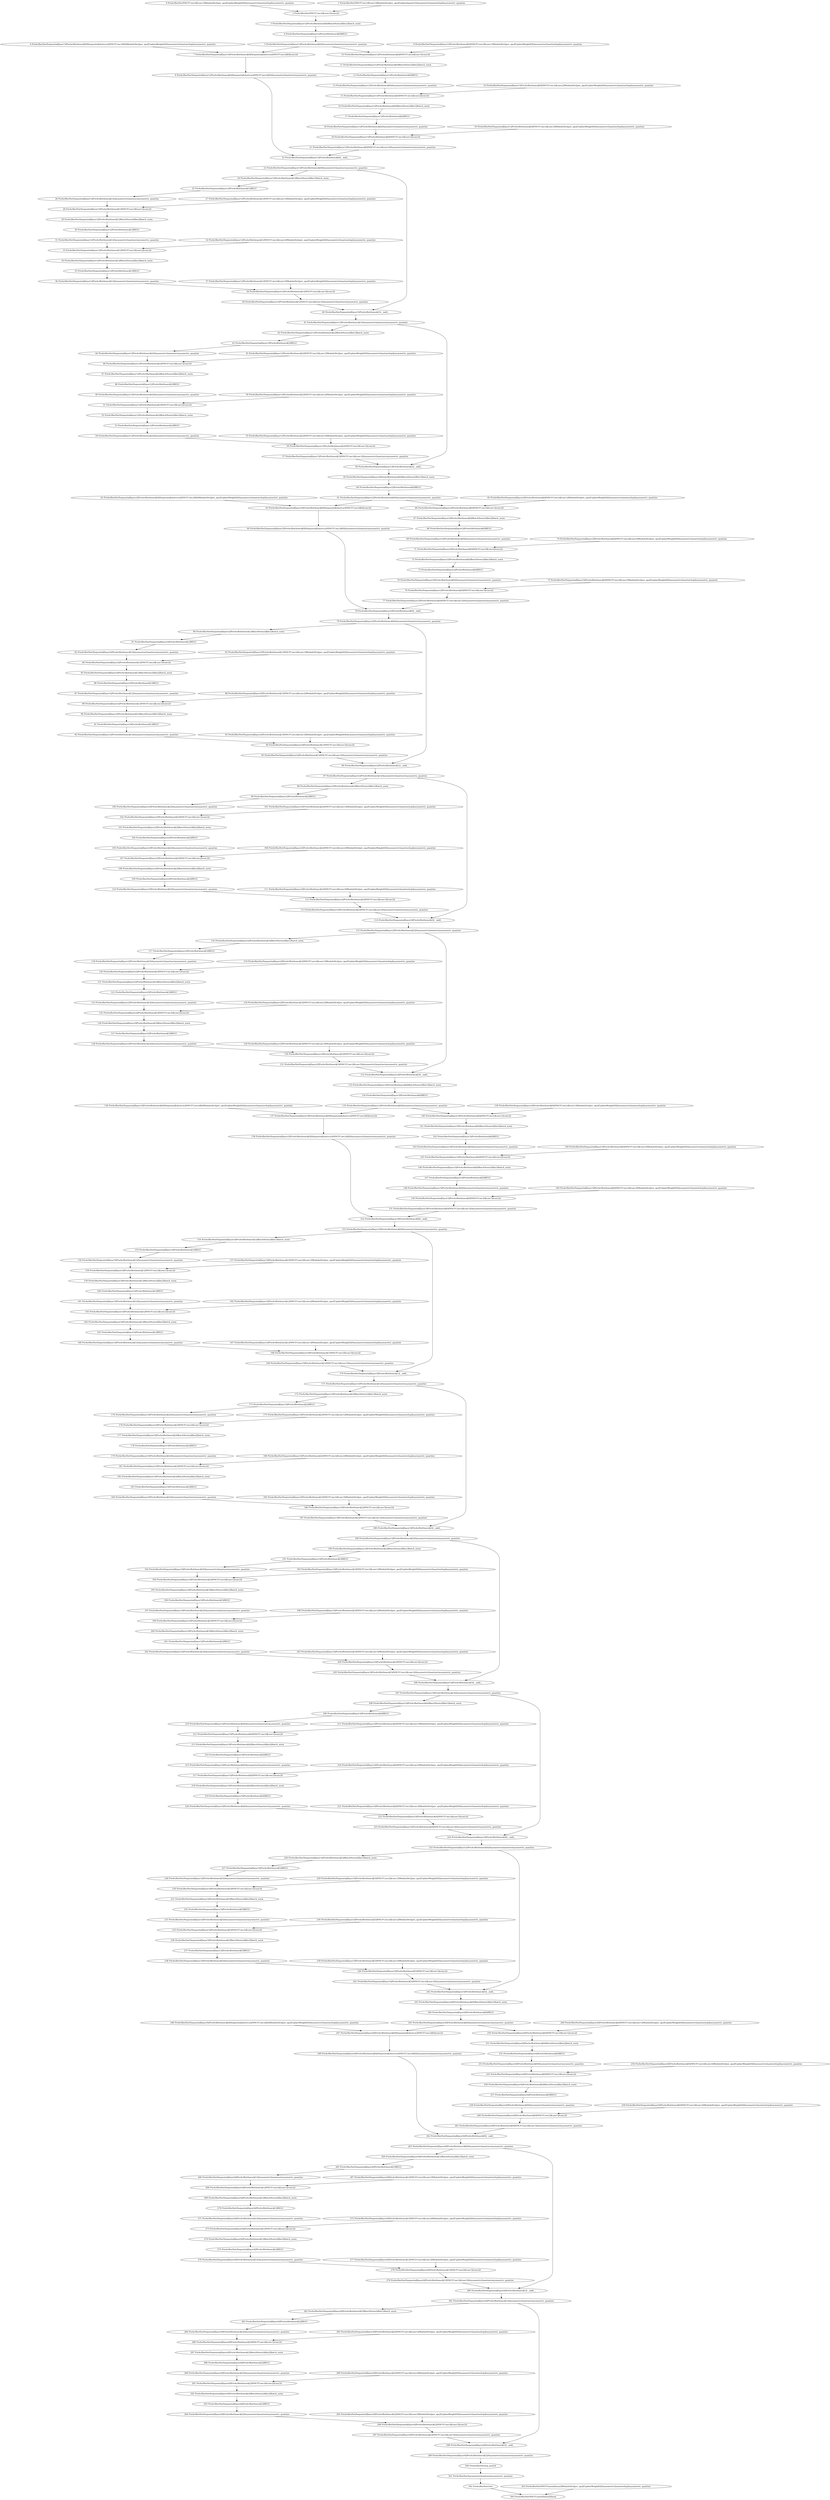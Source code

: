 strict digraph  {
"0 PreActResNet/NNCFConv2d[conv1]/ModuleDict[pre_ops]/UpdateWeight[0]/AsymmetricQuantizer[op]/asymmetric_quantize" [id=0, scope="PreActResNet/NNCFConv2d[conv1]/ModuleDict[pre_ops]/UpdateWeight[0]/AsymmetricQuantizer[op]", type=asymmetric_quantize];
"1 PreActResNet/NNCFConv2d[conv1]/ModuleDict[pre_ops]/UpdateInputs[1]/AsymmetricQuantizer[op]/asymmetric_quantize" [id=1, scope="PreActResNet/NNCFConv2d[conv1]/ModuleDict[pre_ops]/UpdateInputs[1]/AsymmetricQuantizer[op]", type=asymmetric_quantize];
"2 PreActResNet/NNCFConv2d[conv1]/conv2d" [id=2, scope="PreActResNet/NNCFConv2d[conv1]", type=conv2d];
"3 PreActResNet/Sequential[layer1]/PreActBottleneck[0]/BatchNorm2d[bn1]/batch_norm" [id=3, scope="PreActResNet/Sequential[layer1]/PreActBottleneck[0]/BatchNorm2d[bn1]", type=batch_norm];
"4 PreActResNet/Sequential[layer1]/PreActBottleneck[0]/RELU" [id=4, scope="PreActResNet/Sequential[layer1]/PreActBottleneck[0]", type=RELU];
"5 PreActResNet/Sequential[layer1]/PreActBottleneck[0]/AsymmetricQuantizer/asymmetric_quantize" [id=5, scope="PreActResNet/Sequential[layer1]/PreActBottleneck[0]/AsymmetricQuantizer", type=asymmetric_quantize];
"6 PreActResNet/Sequential[layer1]/PreActBottleneck[0]/Sequential[shortcut]/NNCFConv2d[0]/ModuleDict[pre_ops]/UpdateWeight[0]/AsymmetricQuantizer[op]/asymmetric_quantize" [id=6, scope="PreActResNet/Sequential[layer1]/PreActBottleneck[0]/Sequential[shortcut]/NNCFConv2d[0]/ModuleDict[pre_ops]/UpdateWeight[0]/AsymmetricQuantizer[op]", type=asymmetric_quantize];
"7 PreActResNet/Sequential[layer1]/PreActBottleneck[0]/Sequential[shortcut]/NNCFConv2d[0]/conv2d" [id=7, scope="PreActResNet/Sequential[layer1]/PreActBottleneck[0]/Sequential[shortcut]/NNCFConv2d[0]", type=conv2d];
"8 PreActResNet/Sequential[layer1]/PreActBottleneck[0]/Sequential[shortcut]/NNCFConv2d[0]/AsymmetricQuantizer/asymmetric_quantize" [id=8, scope="PreActResNet/Sequential[layer1]/PreActBottleneck[0]/Sequential[shortcut]/NNCFConv2d[0]/AsymmetricQuantizer", type=asymmetric_quantize];
"9 PreActResNet/Sequential[layer1]/PreActBottleneck[0]/NNCFConv2d[conv1]/ModuleDict[pre_ops]/UpdateWeight[0]/AsymmetricQuantizer[op]/asymmetric_quantize" [id=9, scope="PreActResNet/Sequential[layer1]/PreActBottleneck[0]/NNCFConv2d[conv1]/ModuleDict[pre_ops]/UpdateWeight[0]/AsymmetricQuantizer[op]", type=asymmetric_quantize];
"10 PreActResNet/Sequential[layer1]/PreActBottleneck[0]/NNCFConv2d[conv1]/conv2d" [id=10, scope="PreActResNet/Sequential[layer1]/PreActBottleneck[0]/NNCFConv2d[conv1]", type=conv2d];
"11 PreActResNet/Sequential[layer1]/PreActBottleneck[0]/BatchNorm2d[bn2]/batch_norm" [id=11, scope="PreActResNet/Sequential[layer1]/PreActBottleneck[0]/BatchNorm2d[bn2]", type=batch_norm];
"12 PreActResNet/Sequential[layer1]/PreActBottleneck[0]/RELU" [id=12, scope="PreActResNet/Sequential[layer1]/PreActBottleneck[0]", type=RELU];
"13 PreActResNet/Sequential[layer1]/PreActBottleneck[0]/AsymmetricQuantizer/asymmetric_quantize" [id=13, scope="PreActResNet/Sequential[layer1]/PreActBottleneck[0]/AsymmetricQuantizer", type=asymmetric_quantize];
"14 PreActResNet/Sequential[layer1]/PreActBottleneck[0]/NNCFConv2d[conv2]/ModuleDict[pre_ops]/UpdateWeight[0]/AsymmetricQuantizer[op]/asymmetric_quantize" [id=14, scope="PreActResNet/Sequential[layer1]/PreActBottleneck[0]/NNCFConv2d[conv2]/ModuleDict[pre_ops]/UpdateWeight[0]/AsymmetricQuantizer[op]", type=asymmetric_quantize];
"15 PreActResNet/Sequential[layer1]/PreActBottleneck[0]/NNCFConv2d[conv2]/conv2d" [id=15, scope="PreActResNet/Sequential[layer1]/PreActBottleneck[0]/NNCFConv2d[conv2]", type=conv2d];
"16 PreActResNet/Sequential[layer1]/PreActBottleneck[0]/BatchNorm2d[bn3]/batch_norm" [id=16, scope="PreActResNet/Sequential[layer1]/PreActBottleneck[0]/BatchNorm2d[bn3]", type=batch_norm];
"17 PreActResNet/Sequential[layer1]/PreActBottleneck[0]/RELU" [id=17, scope="PreActResNet/Sequential[layer1]/PreActBottleneck[0]", type=RELU];
"18 PreActResNet/Sequential[layer1]/PreActBottleneck[0]/AsymmetricQuantizer/asymmetric_quantize" [id=18, scope="PreActResNet/Sequential[layer1]/PreActBottleneck[0]/AsymmetricQuantizer", type=asymmetric_quantize];
"19 PreActResNet/Sequential[layer1]/PreActBottleneck[0]/NNCFConv2d[conv3]/ModuleDict[pre_ops]/UpdateWeight[0]/AsymmetricQuantizer[op]/asymmetric_quantize" [id=19, scope="PreActResNet/Sequential[layer1]/PreActBottleneck[0]/NNCFConv2d[conv3]/ModuleDict[pre_ops]/UpdateWeight[0]/AsymmetricQuantizer[op]", type=asymmetric_quantize];
"20 PreActResNet/Sequential[layer1]/PreActBottleneck[0]/NNCFConv2d[conv3]/conv2d" [id=20, scope="PreActResNet/Sequential[layer1]/PreActBottleneck[0]/NNCFConv2d[conv3]", type=conv2d];
"21 PreActResNet/Sequential[layer1]/PreActBottleneck[0]/NNCFConv2d[conv3]/AsymmetricQuantizer/asymmetric_quantize" [id=21, scope="PreActResNet/Sequential[layer1]/PreActBottleneck[0]/NNCFConv2d[conv3]/AsymmetricQuantizer", type=asymmetric_quantize];
"22 PreActResNet/Sequential[layer1]/PreActBottleneck[0]/__iadd__" [id=22, scope="PreActResNet/Sequential[layer1]/PreActBottleneck[0]", type=__iadd__];
"23 PreActResNet/Sequential[layer1]/PreActBottleneck[0]/AsymmetricQuantizer/asymmetric_quantize" [id=23, scope="PreActResNet/Sequential[layer1]/PreActBottleneck[0]/AsymmetricQuantizer", type=asymmetric_quantize];
"24 PreActResNet/Sequential[layer1]/PreActBottleneck[1]/BatchNorm2d[bn1]/batch_norm" [id=24, scope="PreActResNet/Sequential[layer1]/PreActBottleneck[1]/BatchNorm2d[bn1]", type=batch_norm];
"25 PreActResNet/Sequential[layer1]/PreActBottleneck[1]/RELU" [id=25, scope="PreActResNet/Sequential[layer1]/PreActBottleneck[1]", type=RELU];
"26 PreActResNet/Sequential[layer1]/PreActBottleneck[1]/AsymmetricQuantizer/asymmetric_quantize" [id=26, scope="PreActResNet/Sequential[layer1]/PreActBottleneck[1]/AsymmetricQuantizer", type=asymmetric_quantize];
"27 PreActResNet/Sequential[layer1]/PreActBottleneck[1]/NNCFConv2d[conv1]/ModuleDict[pre_ops]/UpdateWeight[0]/AsymmetricQuantizer[op]/asymmetric_quantize" [id=27, scope="PreActResNet/Sequential[layer1]/PreActBottleneck[1]/NNCFConv2d[conv1]/ModuleDict[pre_ops]/UpdateWeight[0]/AsymmetricQuantizer[op]", type=asymmetric_quantize];
"28 PreActResNet/Sequential[layer1]/PreActBottleneck[1]/NNCFConv2d[conv1]/conv2d" [id=28, scope="PreActResNet/Sequential[layer1]/PreActBottleneck[1]/NNCFConv2d[conv1]", type=conv2d];
"29 PreActResNet/Sequential[layer1]/PreActBottleneck[1]/BatchNorm2d[bn2]/batch_norm" [id=29, scope="PreActResNet/Sequential[layer1]/PreActBottleneck[1]/BatchNorm2d[bn2]", type=batch_norm];
"30 PreActResNet/Sequential[layer1]/PreActBottleneck[1]/RELU" [id=30, scope="PreActResNet/Sequential[layer1]/PreActBottleneck[1]", type=RELU];
"31 PreActResNet/Sequential[layer1]/PreActBottleneck[1]/AsymmetricQuantizer/asymmetric_quantize" [id=31, scope="PreActResNet/Sequential[layer1]/PreActBottleneck[1]/AsymmetricQuantizer", type=asymmetric_quantize];
"32 PreActResNet/Sequential[layer1]/PreActBottleneck[1]/NNCFConv2d[conv2]/ModuleDict[pre_ops]/UpdateWeight[0]/AsymmetricQuantizer[op]/asymmetric_quantize" [id=32, scope="PreActResNet/Sequential[layer1]/PreActBottleneck[1]/NNCFConv2d[conv2]/ModuleDict[pre_ops]/UpdateWeight[0]/AsymmetricQuantizer[op]", type=asymmetric_quantize];
"33 PreActResNet/Sequential[layer1]/PreActBottleneck[1]/NNCFConv2d[conv2]/conv2d" [id=33, scope="PreActResNet/Sequential[layer1]/PreActBottleneck[1]/NNCFConv2d[conv2]", type=conv2d];
"34 PreActResNet/Sequential[layer1]/PreActBottleneck[1]/BatchNorm2d[bn3]/batch_norm" [id=34, scope="PreActResNet/Sequential[layer1]/PreActBottleneck[1]/BatchNorm2d[bn3]", type=batch_norm];
"35 PreActResNet/Sequential[layer1]/PreActBottleneck[1]/RELU" [id=35, scope="PreActResNet/Sequential[layer1]/PreActBottleneck[1]", type=RELU];
"36 PreActResNet/Sequential[layer1]/PreActBottleneck[1]/AsymmetricQuantizer/asymmetric_quantize" [id=36, scope="PreActResNet/Sequential[layer1]/PreActBottleneck[1]/AsymmetricQuantizer", type=asymmetric_quantize];
"37 PreActResNet/Sequential[layer1]/PreActBottleneck[1]/NNCFConv2d[conv3]/ModuleDict[pre_ops]/UpdateWeight[0]/AsymmetricQuantizer[op]/asymmetric_quantize" [id=37, scope="PreActResNet/Sequential[layer1]/PreActBottleneck[1]/NNCFConv2d[conv3]/ModuleDict[pre_ops]/UpdateWeight[0]/AsymmetricQuantizer[op]", type=asymmetric_quantize];
"38 PreActResNet/Sequential[layer1]/PreActBottleneck[1]/NNCFConv2d[conv3]/conv2d" [id=38, scope="PreActResNet/Sequential[layer1]/PreActBottleneck[1]/NNCFConv2d[conv3]", type=conv2d];
"39 PreActResNet/Sequential[layer1]/PreActBottleneck[1]/NNCFConv2d[conv3]/AsymmetricQuantizer/asymmetric_quantize" [id=39, scope="PreActResNet/Sequential[layer1]/PreActBottleneck[1]/NNCFConv2d[conv3]/AsymmetricQuantizer", type=asymmetric_quantize];
"40 PreActResNet/Sequential[layer1]/PreActBottleneck[1]/__iadd__" [id=40, scope="PreActResNet/Sequential[layer1]/PreActBottleneck[1]", type=__iadd__];
"41 PreActResNet/Sequential[layer1]/PreActBottleneck[1]/AsymmetricQuantizer/asymmetric_quantize" [id=41, scope="PreActResNet/Sequential[layer1]/PreActBottleneck[1]/AsymmetricQuantizer", type=asymmetric_quantize];
"42 PreActResNet/Sequential[layer1]/PreActBottleneck[2]/BatchNorm2d[bn1]/batch_norm" [id=42, scope="PreActResNet/Sequential[layer1]/PreActBottleneck[2]/BatchNorm2d[bn1]", type=batch_norm];
"43 PreActResNet/Sequential[layer1]/PreActBottleneck[2]/RELU" [id=43, scope="PreActResNet/Sequential[layer1]/PreActBottleneck[2]", type=RELU];
"44 PreActResNet/Sequential[layer1]/PreActBottleneck[2]/AsymmetricQuantizer/asymmetric_quantize" [id=44, scope="PreActResNet/Sequential[layer1]/PreActBottleneck[2]/AsymmetricQuantizer", type=asymmetric_quantize];
"45 PreActResNet/Sequential[layer1]/PreActBottleneck[2]/NNCFConv2d[conv1]/ModuleDict[pre_ops]/UpdateWeight[0]/AsymmetricQuantizer[op]/asymmetric_quantize" [id=45, scope="PreActResNet/Sequential[layer1]/PreActBottleneck[2]/NNCFConv2d[conv1]/ModuleDict[pre_ops]/UpdateWeight[0]/AsymmetricQuantizer[op]", type=asymmetric_quantize];
"46 PreActResNet/Sequential[layer1]/PreActBottleneck[2]/NNCFConv2d[conv1]/conv2d" [id=46, scope="PreActResNet/Sequential[layer1]/PreActBottleneck[2]/NNCFConv2d[conv1]", type=conv2d];
"47 PreActResNet/Sequential[layer1]/PreActBottleneck[2]/BatchNorm2d[bn2]/batch_norm" [id=47, scope="PreActResNet/Sequential[layer1]/PreActBottleneck[2]/BatchNorm2d[bn2]", type=batch_norm];
"48 PreActResNet/Sequential[layer1]/PreActBottleneck[2]/RELU" [id=48, scope="PreActResNet/Sequential[layer1]/PreActBottleneck[2]", type=RELU];
"49 PreActResNet/Sequential[layer1]/PreActBottleneck[2]/AsymmetricQuantizer/asymmetric_quantize" [id=49, scope="PreActResNet/Sequential[layer1]/PreActBottleneck[2]/AsymmetricQuantizer", type=asymmetric_quantize];
"50 PreActResNet/Sequential[layer1]/PreActBottleneck[2]/NNCFConv2d[conv2]/ModuleDict[pre_ops]/UpdateWeight[0]/AsymmetricQuantizer[op]/asymmetric_quantize" [id=50, scope="PreActResNet/Sequential[layer1]/PreActBottleneck[2]/NNCFConv2d[conv2]/ModuleDict[pre_ops]/UpdateWeight[0]/AsymmetricQuantizer[op]", type=asymmetric_quantize];
"51 PreActResNet/Sequential[layer1]/PreActBottleneck[2]/NNCFConv2d[conv2]/conv2d" [id=51, scope="PreActResNet/Sequential[layer1]/PreActBottleneck[2]/NNCFConv2d[conv2]", type=conv2d];
"52 PreActResNet/Sequential[layer1]/PreActBottleneck[2]/BatchNorm2d[bn3]/batch_norm" [id=52, scope="PreActResNet/Sequential[layer1]/PreActBottleneck[2]/BatchNorm2d[bn3]", type=batch_norm];
"53 PreActResNet/Sequential[layer1]/PreActBottleneck[2]/RELU" [id=53, scope="PreActResNet/Sequential[layer1]/PreActBottleneck[2]", type=RELU];
"54 PreActResNet/Sequential[layer1]/PreActBottleneck[2]/AsymmetricQuantizer/asymmetric_quantize" [id=54, scope="PreActResNet/Sequential[layer1]/PreActBottleneck[2]/AsymmetricQuantizer", type=asymmetric_quantize];
"55 PreActResNet/Sequential[layer1]/PreActBottleneck[2]/NNCFConv2d[conv3]/ModuleDict[pre_ops]/UpdateWeight[0]/AsymmetricQuantizer[op]/asymmetric_quantize" [id=55, scope="PreActResNet/Sequential[layer1]/PreActBottleneck[2]/NNCFConv2d[conv3]/ModuleDict[pre_ops]/UpdateWeight[0]/AsymmetricQuantizer[op]", type=asymmetric_quantize];
"56 PreActResNet/Sequential[layer1]/PreActBottleneck[2]/NNCFConv2d[conv3]/conv2d" [id=56, scope="PreActResNet/Sequential[layer1]/PreActBottleneck[2]/NNCFConv2d[conv3]", type=conv2d];
"57 PreActResNet/Sequential[layer1]/PreActBottleneck[2]/NNCFConv2d[conv3]/AsymmetricQuantizer/asymmetric_quantize" [id=57, scope="PreActResNet/Sequential[layer1]/PreActBottleneck[2]/NNCFConv2d[conv3]/AsymmetricQuantizer", type=asymmetric_quantize];
"58 PreActResNet/Sequential[layer1]/PreActBottleneck[2]/__iadd__" [id=58, scope="PreActResNet/Sequential[layer1]/PreActBottleneck[2]", type=__iadd__];
"59 PreActResNet/Sequential[layer2]/PreActBottleneck[0]/BatchNorm2d[bn1]/batch_norm" [id=59, scope="PreActResNet/Sequential[layer2]/PreActBottleneck[0]/BatchNorm2d[bn1]", type=batch_norm];
"60 PreActResNet/Sequential[layer2]/PreActBottleneck[0]/RELU" [id=60, scope="PreActResNet/Sequential[layer2]/PreActBottleneck[0]", type=RELU];
"61 PreActResNet/Sequential[layer2]/PreActBottleneck[0]/AsymmetricQuantizer/asymmetric_quantize" [id=61, scope="PreActResNet/Sequential[layer2]/PreActBottleneck[0]/AsymmetricQuantizer", type=asymmetric_quantize];
"62 PreActResNet/Sequential[layer2]/PreActBottleneck[0]/Sequential[shortcut]/NNCFConv2d[0]/ModuleDict[pre_ops]/UpdateWeight[0]/AsymmetricQuantizer[op]/asymmetric_quantize" [id=62, scope="PreActResNet/Sequential[layer2]/PreActBottleneck[0]/Sequential[shortcut]/NNCFConv2d[0]/ModuleDict[pre_ops]/UpdateWeight[0]/AsymmetricQuantizer[op]", type=asymmetric_quantize];
"63 PreActResNet/Sequential[layer2]/PreActBottleneck[0]/Sequential[shortcut]/NNCFConv2d[0]/conv2d" [id=63, scope="PreActResNet/Sequential[layer2]/PreActBottleneck[0]/Sequential[shortcut]/NNCFConv2d[0]", type=conv2d];
"64 PreActResNet/Sequential[layer2]/PreActBottleneck[0]/Sequential[shortcut]/NNCFConv2d[0]/AsymmetricQuantizer/asymmetric_quantize" [id=64, scope="PreActResNet/Sequential[layer2]/PreActBottleneck[0]/Sequential[shortcut]/NNCFConv2d[0]/AsymmetricQuantizer", type=asymmetric_quantize];
"65 PreActResNet/Sequential[layer2]/PreActBottleneck[0]/NNCFConv2d[conv1]/ModuleDict[pre_ops]/UpdateWeight[0]/AsymmetricQuantizer[op]/asymmetric_quantize" [id=65, scope="PreActResNet/Sequential[layer2]/PreActBottleneck[0]/NNCFConv2d[conv1]/ModuleDict[pre_ops]/UpdateWeight[0]/AsymmetricQuantizer[op]", type=asymmetric_quantize];
"66 PreActResNet/Sequential[layer2]/PreActBottleneck[0]/NNCFConv2d[conv1]/conv2d" [id=66, scope="PreActResNet/Sequential[layer2]/PreActBottleneck[0]/NNCFConv2d[conv1]", type=conv2d];
"67 PreActResNet/Sequential[layer2]/PreActBottleneck[0]/BatchNorm2d[bn2]/batch_norm" [id=67, scope="PreActResNet/Sequential[layer2]/PreActBottleneck[0]/BatchNorm2d[bn2]", type=batch_norm];
"68 PreActResNet/Sequential[layer2]/PreActBottleneck[0]/RELU" [id=68, scope="PreActResNet/Sequential[layer2]/PreActBottleneck[0]", type=RELU];
"69 PreActResNet/Sequential[layer2]/PreActBottleneck[0]/AsymmetricQuantizer/asymmetric_quantize" [id=69, scope="PreActResNet/Sequential[layer2]/PreActBottleneck[0]/AsymmetricQuantizer", type=asymmetric_quantize];
"70 PreActResNet/Sequential[layer2]/PreActBottleneck[0]/NNCFConv2d[conv2]/ModuleDict[pre_ops]/UpdateWeight[0]/AsymmetricQuantizer[op]/asymmetric_quantize" [id=70, scope="PreActResNet/Sequential[layer2]/PreActBottleneck[0]/NNCFConv2d[conv2]/ModuleDict[pre_ops]/UpdateWeight[0]/AsymmetricQuantizer[op]", type=asymmetric_quantize];
"71 PreActResNet/Sequential[layer2]/PreActBottleneck[0]/NNCFConv2d[conv2]/conv2d" [id=71, scope="PreActResNet/Sequential[layer2]/PreActBottleneck[0]/NNCFConv2d[conv2]", type=conv2d];
"72 PreActResNet/Sequential[layer2]/PreActBottleneck[0]/BatchNorm2d[bn3]/batch_norm" [id=72, scope="PreActResNet/Sequential[layer2]/PreActBottleneck[0]/BatchNorm2d[bn3]", type=batch_norm];
"73 PreActResNet/Sequential[layer2]/PreActBottleneck[0]/RELU" [id=73, scope="PreActResNet/Sequential[layer2]/PreActBottleneck[0]", type=RELU];
"74 PreActResNet/Sequential[layer2]/PreActBottleneck[0]/AsymmetricQuantizer/asymmetric_quantize" [id=74, scope="PreActResNet/Sequential[layer2]/PreActBottleneck[0]/AsymmetricQuantizer", type=asymmetric_quantize];
"75 PreActResNet/Sequential[layer2]/PreActBottleneck[0]/NNCFConv2d[conv3]/ModuleDict[pre_ops]/UpdateWeight[0]/AsymmetricQuantizer[op]/asymmetric_quantize" [id=75, scope="PreActResNet/Sequential[layer2]/PreActBottleneck[0]/NNCFConv2d[conv3]/ModuleDict[pre_ops]/UpdateWeight[0]/AsymmetricQuantizer[op]", type=asymmetric_quantize];
"76 PreActResNet/Sequential[layer2]/PreActBottleneck[0]/NNCFConv2d[conv3]/conv2d" [id=76, scope="PreActResNet/Sequential[layer2]/PreActBottleneck[0]/NNCFConv2d[conv3]", type=conv2d];
"77 PreActResNet/Sequential[layer2]/PreActBottleneck[0]/NNCFConv2d[conv3]/AsymmetricQuantizer/asymmetric_quantize" [id=77, scope="PreActResNet/Sequential[layer2]/PreActBottleneck[0]/NNCFConv2d[conv3]/AsymmetricQuantizer", type=asymmetric_quantize];
"78 PreActResNet/Sequential[layer2]/PreActBottleneck[0]/__iadd__" [id=78, scope="PreActResNet/Sequential[layer2]/PreActBottleneck[0]", type=__iadd__];
"79 PreActResNet/Sequential[layer2]/PreActBottleneck[0]/AsymmetricQuantizer/asymmetric_quantize" [id=79, scope="PreActResNet/Sequential[layer2]/PreActBottleneck[0]/AsymmetricQuantizer", type=asymmetric_quantize];
"80 PreActResNet/Sequential[layer2]/PreActBottleneck[1]/BatchNorm2d[bn1]/batch_norm" [id=80, scope="PreActResNet/Sequential[layer2]/PreActBottleneck[1]/BatchNorm2d[bn1]", type=batch_norm];
"81 PreActResNet/Sequential[layer2]/PreActBottleneck[1]/RELU" [id=81, scope="PreActResNet/Sequential[layer2]/PreActBottleneck[1]", type=RELU];
"82 PreActResNet/Sequential[layer2]/PreActBottleneck[1]/AsymmetricQuantizer/asymmetric_quantize" [id=82, scope="PreActResNet/Sequential[layer2]/PreActBottleneck[1]/AsymmetricQuantizer", type=asymmetric_quantize];
"83 PreActResNet/Sequential[layer2]/PreActBottleneck[1]/NNCFConv2d[conv1]/ModuleDict[pre_ops]/UpdateWeight[0]/AsymmetricQuantizer[op]/asymmetric_quantize" [id=83, scope="PreActResNet/Sequential[layer2]/PreActBottleneck[1]/NNCFConv2d[conv1]/ModuleDict[pre_ops]/UpdateWeight[0]/AsymmetricQuantizer[op]", type=asymmetric_quantize];
"84 PreActResNet/Sequential[layer2]/PreActBottleneck[1]/NNCFConv2d[conv1]/conv2d" [id=84, scope="PreActResNet/Sequential[layer2]/PreActBottleneck[1]/NNCFConv2d[conv1]", type=conv2d];
"85 PreActResNet/Sequential[layer2]/PreActBottleneck[1]/BatchNorm2d[bn2]/batch_norm" [id=85, scope="PreActResNet/Sequential[layer2]/PreActBottleneck[1]/BatchNorm2d[bn2]", type=batch_norm];
"86 PreActResNet/Sequential[layer2]/PreActBottleneck[1]/RELU" [id=86, scope="PreActResNet/Sequential[layer2]/PreActBottleneck[1]", type=RELU];
"87 PreActResNet/Sequential[layer2]/PreActBottleneck[1]/AsymmetricQuantizer/asymmetric_quantize" [id=87, scope="PreActResNet/Sequential[layer2]/PreActBottleneck[1]/AsymmetricQuantizer", type=asymmetric_quantize];
"88 PreActResNet/Sequential[layer2]/PreActBottleneck[1]/NNCFConv2d[conv2]/ModuleDict[pre_ops]/UpdateWeight[0]/AsymmetricQuantizer[op]/asymmetric_quantize" [id=88, scope="PreActResNet/Sequential[layer2]/PreActBottleneck[1]/NNCFConv2d[conv2]/ModuleDict[pre_ops]/UpdateWeight[0]/AsymmetricQuantizer[op]", type=asymmetric_quantize];
"89 PreActResNet/Sequential[layer2]/PreActBottleneck[1]/NNCFConv2d[conv2]/conv2d" [id=89, scope="PreActResNet/Sequential[layer2]/PreActBottleneck[1]/NNCFConv2d[conv2]", type=conv2d];
"90 PreActResNet/Sequential[layer2]/PreActBottleneck[1]/BatchNorm2d[bn3]/batch_norm" [id=90, scope="PreActResNet/Sequential[layer2]/PreActBottleneck[1]/BatchNorm2d[bn3]", type=batch_norm];
"91 PreActResNet/Sequential[layer2]/PreActBottleneck[1]/RELU" [id=91, scope="PreActResNet/Sequential[layer2]/PreActBottleneck[1]", type=RELU];
"92 PreActResNet/Sequential[layer2]/PreActBottleneck[1]/AsymmetricQuantizer/asymmetric_quantize" [id=92, scope="PreActResNet/Sequential[layer2]/PreActBottleneck[1]/AsymmetricQuantizer", type=asymmetric_quantize];
"93 PreActResNet/Sequential[layer2]/PreActBottleneck[1]/NNCFConv2d[conv3]/ModuleDict[pre_ops]/UpdateWeight[0]/AsymmetricQuantizer[op]/asymmetric_quantize" [id=93, scope="PreActResNet/Sequential[layer2]/PreActBottleneck[1]/NNCFConv2d[conv3]/ModuleDict[pre_ops]/UpdateWeight[0]/AsymmetricQuantizer[op]", type=asymmetric_quantize];
"94 PreActResNet/Sequential[layer2]/PreActBottleneck[1]/NNCFConv2d[conv3]/conv2d" [id=94, scope="PreActResNet/Sequential[layer2]/PreActBottleneck[1]/NNCFConv2d[conv3]", type=conv2d];
"95 PreActResNet/Sequential[layer2]/PreActBottleneck[1]/NNCFConv2d[conv3]/AsymmetricQuantizer/asymmetric_quantize" [id=95, scope="PreActResNet/Sequential[layer2]/PreActBottleneck[1]/NNCFConv2d[conv3]/AsymmetricQuantizer", type=asymmetric_quantize];
"96 PreActResNet/Sequential[layer2]/PreActBottleneck[1]/__iadd__" [id=96, scope="PreActResNet/Sequential[layer2]/PreActBottleneck[1]", type=__iadd__];
"97 PreActResNet/Sequential[layer2]/PreActBottleneck[1]/AsymmetricQuantizer/asymmetric_quantize" [id=97, scope="PreActResNet/Sequential[layer2]/PreActBottleneck[1]/AsymmetricQuantizer", type=asymmetric_quantize];
"98 PreActResNet/Sequential[layer2]/PreActBottleneck[2]/BatchNorm2d[bn1]/batch_norm" [id=98, scope="PreActResNet/Sequential[layer2]/PreActBottleneck[2]/BatchNorm2d[bn1]", type=batch_norm];
"99 PreActResNet/Sequential[layer2]/PreActBottleneck[2]/RELU" [id=99, scope="PreActResNet/Sequential[layer2]/PreActBottleneck[2]", type=RELU];
"100 PreActResNet/Sequential[layer2]/PreActBottleneck[2]/AsymmetricQuantizer/asymmetric_quantize" [id=100, scope="PreActResNet/Sequential[layer2]/PreActBottleneck[2]/AsymmetricQuantizer", type=asymmetric_quantize];
"101 PreActResNet/Sequential[layer2]/PreActBottleneck[2]/NNCFConv2d[conv1]/ModuleDict[pre_ops]/UpdateWeight[0]/AsymmetricQuantizer[op]/asymmetric_quantize" [id=101, scope="PreActResNet/Sequential[layer2]/PreActBottleneck[2]/NNCFConv2d[conv1]/ModuleDict[pre_ops]/UpdateWeight[0]/AsymmetricQuantizer[op]", type=asymmetric_quantize];
"102 PreActResNet/Sequential[layer2]/PreActBottleneck[2]/NNCFConv2d[conv1]/conv2d" [id=102, scope="PreActResNet/Sequential[layer2]/PreActBottleneck[2]/NNCFConv2d[conv1]", type=conv2d];
"103 PreActResNet/Sequential[layer2]/PreActBottleneck[2]/BatchNorm2d[bn2]/batch_norm" [id=103, scope="PreActResNet/Sequential[layer2]/PreActBottleneck[2]/BatchNorm2d[bn2]", type=batch_norm];
"104 PreActResNet/Sequential[layer2]/PreActBottleneck[2]/RELU" [id=104, scope="PreActResNet/Sequential[layer2]/PreActBottleneck[2]", type=RELU];
"105 PreActResNet/Sequential[layer2]/PreActBottleneck[2]/AsymmetricQuantizer/asymmetric_quantize" [id=105, scope="PreActResNet/Sequential[layer2]/PreActBottleneck[2]/AsymmetricQuantizer", type=asymmetric_quantize];
"106 PreActResNet/Sequential[layer2]/PreActBottleneck[2]/NNCFConv2d[conv2]/ModuleDict[pre_ops]/UpdateWeight[0]/AsymmetricQuantizer[op]/asymmetric_quantize" [id=106, scope="PreActResNet/Sequential[layer2]/PreActBottleneck[2]/NNCFConv2d[conv2]/ModuleDict[pre_ops]/UpdateWeight[0]/AsymmetricQuantizer[op]", type=asymmetric_quantize];
"107 PreActResNet/Sequential[layer2]/PreActBottleneck[2]/NNCFConv2d[conv2]/conv2d" [id=107, scope="PreActResNet/Sequential[layer2]/PreActBottleneck[2]/NNCFConv2d[conv2]", type=conv2d];
"108 PreActResNet/Sequential[layer2]/PreActBottleneck[2]/BatchNorm2d[bn3]/batch_norm" [id=108, scope="PreActResNet/Sequential[layer2]/PreActBottleneck[2]/BatchNorm2d[bn3]", type=batch_norm];
"109 PreActResNet/Sequential[layer2]/PreActBottleneck[2]/RELU" [id=109, scope="PreActResNet/Sequential[layer2]/PreActBottleneck[2]", type=RELU];
"110 PreActResNet/Sequential[layer2]/PreActBottleneck[2]/AsymmetricQuantizer/asymmetric_quantize" [id=110, scope="PreActResNet/Sequential[layer2]/PreActBottleneck[2]/AsymmetricQuantizer", type=asymmetric_quantize];
"111 PreActResNet/Sequential[layer2]/PreActBottleneck[2]/NNCFConv2d[conv3]/ModuleDict[pre_ops]/UpdateWeight[0]/AsymmetricQuantizer[op]/asymmetric_quantize" [id=111, scope="PreActResNet/Sequential[layer2]/PreActBottleneck[2]/NNCFConv2d[conv3]/ModuleDict[pre_ops]/UpdateWeight[0]/AsymmetricQuantizer[op]", type=asymmetric_quantize];
"112 PreActResNet/Sequential[layer2]/PreActBottleneck[2]/NNCFConv2d[conv3]/conv2d" [id=112, scope="PreActResNet/Sequential[layer2]/PreActBottleneck[2]/NNCFConv2d[conv3]", type=conv2d];
"113 PreActResNet/Sequential[layer2]/PreActBottleneck[2]/NNCFConv2d[conv3]/AsymmetricQuantizer/asymmetric_quantize" [id=113, scope="PreActResNet/Sequential[layer2]/PreActBottleneck[2]/NNCFConv2d[conv3]/AsymmetricQuantizer", type=asymmetric_quantize];
"114 PreActResNet/Sequential[layer2]/PreActBottleneck[2]/__iadd__" [id=114, scope="PreActResNet/Sequential[layer2]/PreActBottleneck[2]", type=__iadd__];
"115 PreActResNet/Sequential[layer2]/PreActBottleneck[2]/AsymmetricQuantizer/asymmetric_quantize" [id=115, scope="PreActResNet/Sequential[layer2]/PreActBottleneck[2]/AsymmetricQuantizer", type=asymmetric_quantize];
"116 PreActResNet/Sequential[layer2]/PreActBottleneck[3]/BatchNorm2d[bn1]/batch_norm" [id=116, scope="PreActResNet/Sequential[layer2]/PreActBottleneck[3]/BatchNorm2d[bn1]", type=batch_norm];
"117 PreActResNet/Sequential[layer2]/PreActBottleneck[3]/RELU" [id=117, scope="PreActResNet/Sequential[layer2]/PreActBottleneck[3]", type=RELU];
"118 PreActResNet/Sequential[layer2]/PreActBottleneck[3]/AsymmetricQuantizer/asymmetric_quantize" [id=118, scope="PreActResNet/Sequential[layer2]/PreActBottleneck[3]/AsymmetricQuantizer", type=asymmetric_quantize];
"119 PreActResNet/Sequential[layer2]/PreActBottleneck[3]/NNCFConv2d[conv1]/ModuleDict[pre_ops]/UpdateWeight[0]/AsymmetricQuantizer[op]/asymmetric_quantize" [id=119, scope="PreActResNet/Sequential[layer2]/PreActBottleneck[3]/NNCFConv2d[conv1]/ModuleDict[pre_ops]/UpdateWeight[0]/AsymmetricQuantizer[op]", type=asymmetric_quantize];
"120 PreActResNet/Sequential[layer2]/PreActBottleneck[3]/NNCFConv2d[conv1]/conv2d" [id=120, scope="PreActResNet/Sequential[layer2]/PreActBottleneck[3]/NNCFConv2d[conv1]", type=conv2d];
"121 PreActResNet/Sequential[layer2]/PreActBottleneck[3]/BatchNorm2d[bn2]/batch_norm" [id=121, scope="PreActResNet/Sequential[layer2]/PreActBottleneck[3]/BatchNorm2d[bn2]", type=batch_norm];
"122 PreActResNet/Sequential[layer2]/PreActBottleneck[3]/RELU" [id=122, scope="PreActResNet/Sequential[layer2]/PreActBottleneck[3]", type=RELU];
"123 PreActResNet/Sequential[layer2]/PreActBottleneck[3]/AsymmetricQuantizer/asymmetric_quantize" [id=123, scope="PreActResNet/Sequential[layer2]/PreActBottleneck[3]/AsymmetricQuantizer", type=asymmetric_quantize];
"124 PreActResNet/Sequential[layer2]/PreActBottleneck[3]/NNCFConv2d[conv2]/ModuleDict[pre_ops]/UpdateWeight[0]/AsymmetricQuantizer[op]/asymmetric_quantize" [id=124, scope="PreActResNet/Sequential[layer2]/PreActBottleneck[3]/NNCFConv2d[conv2]/ModuleDict[pre_ops]/UpdateWeight[0]/AsymmetricQuantizer[op]", type=asymmetric_quantize];
"125 PreActResNet/Sequential[layer2]/PreActBottleneck[3]/NNCFConv2d[conv2]/conv2d" [id=125, scope="PreActResNet/Sequential[layer2]/PreActBottleneck[3]/NNCFConv2d[conv2]", type=conv2d];
"126 PreActResNet/Sequential[layer2]/PreActBottleneck[3]/BatchNorm2d[bn3]/batch_norm" [id=126, scope="PreActResNet/Sequential[layer2]/PreActBottleneck[3]/BatchNorm2d[bn3]", type=batch_norm];
"127 PreActResNet/Sequential[layer2]/PreActBottleneck[3]/RELU" [id=127, scope="PreActResNet/Sequential[layer2]/PreActBottleneck[3]", type=RELU];
"128 PreActResNet/Sequential[layer2]/PreActBottleneck[3]/AsymmetricQuantizer/asymmetric_quantize" [id=128, scope="PreActResNet/Sequential[layer2]/PreActBottleneck[3]/AsymmetricQuantizer", type=asymmetric_quantize];
"129 PreActResNet/Sequential[layer2]/PreActBottleneck[3]/NNCFConv2d[conv3]/ModuleDict[pre_ops]/UpdateWeight[0]/AsymmetricQuantizer[op]/asymmetric_quantize" [id=129, scope="PreActResNet/Sequential[layer2]/PreActBottleneck[3]/NNCFConv2d[conv3]/ModuleDict[pre_ops]/UpdateWeight[0]/AsymmetricQuantizer[op]", type=asymmetric_quantize];
"130 PreActResNet/Sequential[layer2]/PreActBottleneck[3]/NNCFConv2d[conv3]/conv2d" [id=130, scope="PreActResNet/Sequential[layer2]/PreActBottleneck[3]/NNCFConv2d[conv3]", type=conv2d];
"131 PreActResNet/Sequential[layer2]/PreActBottleneck[3]/NNCFConv2d[conv3]/AsymmetricQuantizer/asymmetric_quantize" [id=131, scope="PreActResNet/Sequential[layer2]/PreActBottleneck[3]/NNCFConv2d[conv3]/AsymmetricQuantizer", type=asymmetric_quantize];
"132 PreActResNet/Sequential[layer2]/PreActBottleneck[3]/__iadd__" [id=132, scope="PreActResNet/Sequential[layer2]/PreActBottleneck[3]", type=__iadd__];
"133 PreActResNet/Sequential[layer3]/PreActBottleneck[0]/BatchNorm2d[bn1]/batch_norm" [id=133, scope="PreActResNet/Sequential[layer3]/PreActBottleneck[0]/BatchNorm2d[bn1]", type=batch_norm];
"134 PreActResNet/Sequential[layer3]/PreActBottleneck[0]/RELU" [id=134, scope="PreActResNet/Sequential[layer3]/PreActBottleneck[0]", type=RELU];
"135 PreActResNet/Sequential[layer3]/PreActBottleneck[0]/AsymmetricQuantizer/asymmetric_quantize" [id=135, scope="PreActResNet/Sequential[layer3]/PreActBottleneck[0]/AsymmetricQuantizer", type=asymmetric_quantize];
"136 PreActResNet/Sequential[layer3]/PreActBottleneck[0]/Sequential[shortcut]/NNCFConv2d[0]/ModuleDict[pre_ops]/UpdateWeight[0]/AsymmetricQuantizer[op]/asymmetric_quantize" [id=136, scope="PreActResNet/Sequential[layer3]/PreActBottleneck[0]/Sequential[shortcut]/NNCFConv2d[0]/ModuleDict[pre_ops]/UpdateWeight[0]/AsymmetricQuantizer[op]", type=asymmetric_quantize];
"137 PreActResNet/Sequential[layer3]/PreActBottleneck[0]/Sequential[shortcut]/NNCFConv2d[0]/conv2d" [id=137, scope="PreActResNet/Sequential[layer3]/PreActBottleneck[0]/Sequential[shortcut]/NNCFConv2d[0]", type=conv2d];
"138 PreActResNet/Sequential[layer3]/PreActBottleneck[0]/Sequential[shortcut]/NNCFConv2d[0]/AsymmetricQuantizer/asymmetric_quantize" [id=138, scope="PreActResNet/Sequential[layer3]/PreActBottleneck[0]/Sequential[shortcut]/NNCFConv2d[0]/AsymmetricQuantizer", type=asymmetric_quantize];
"139 PreActResNet/Sequential[layer3]/PreActBottleneck[0]/NNCFConv2d[conv1]/ModuleDict[pre_ops]/UpdateWeight[0]/AsymmetricQuantizer[op]/asymmetric_quantize" [id=139, scope="PreActResNet/Sequential[layer3]/PreActBottleneck[0]/NNCFConv2d[conv1]/ModuleDict[pre_ops]/UpdateWeight[0]/AsymmetricQuantizer[op]", type=asymmetric_quantize];
"140 PreActResNet/Sequential[layer3]/PreActBottleneck[0]/NNCFConv2d[conv1]/conv2d" [id=140, scope="PreActResNet/Sequential[layer3]/PreActBottleneck[0]/NNCFConv2d[conv1]", type=conv2d];
"141 PreActResNet/Sequential[layer3]/PreActBottleneck[0]/BatchNorm2d[bn2]/batch_norm" [id=141, scope="PreActResNet/Sequential[layer3]/PreActBottleneck[0]/BatchNorm2d[bn2]", type=batch_norm];
"142 PreActResNet/Sequential[layer3]/PreActBottleneck[0]/RELU" [id=142, scope="PreActResNet/Sequential[layer3]/PreActBottleneck[0]", type=RELU];
"143 PreActResNet/Sequential[layer3]/PreActBottleneck[0]/AsymmetricQuantizer/asymmetric_quantize" [id=143, scope="PreActResNet/Sequential[layer3]/PreActBottleneck[0]/AsymmetricQuantizer", type=asymmetric_quantize];
"144 PreActResNet/Sequential[layer3]/PreActBottleneck[0]/NNCFConv2d[conv2]/ModuleDict[pre_ops]/UpdateWeight[0]/AsymmetricQuantizer[op]/asymmetric_quantize" [id=144, scope="PreActResNet/Sequential[layer3]/PreActBottleneck[0]/NNCFConv2d[conv2]/ModuleDict[pre_ops]/UpdateWeight[0]/AsymmetricQuantizer[op]", type=asymmetric_quantize];
"145 PreActResNet/Sequential[layer3]/PreActBottleneck[0]/NNCFConv2d[conv2]/conv2d" [id=145, scope="PreActResNet/Sequential[layer3]/PreActBottleneck[0]/NNCFConv2d[conv2]", type=conv2d];
"146 PreActResNet/Sequential[layer3]/PreActBottleneck[0]/BatchNorm2d[bn3]/batch_norm" [id=146, scope="PreActResNet/Sequential[layer3]/PreActBottleneck[0]/BatchNorm2d[bn3]", type=batch_norm];
"147 PreActResNet/Sequential[layer3]/PreActBottleneck[0]/RELU" [id=147, scope="PreActResNet/Sequential[layer3]/PreActBottleneck[0]", type=RELU];
"148 PreActResNet/Sequential[layer3]/PreActBottleneck[0]/AsymmetricQuantizer/asymmetric_quantize" [id=148, scope="PreActResNet/Sequential[layer3]/PreActBottleneck[0]/AsymmetricQuantizer", type=asymmetric_quantize];
"149 PreActResNet/Sequential[layer3]/PreActBottleneck[0]/NNCFConv2d[conv3]/ModuleDict[pre_ops]/UpdateWeight[0]/AsymmetricQuantizer[op]/asymmetric_quantize" [id=149, scope="PreActResNet/Sequential[layer3]/PreActBottleneck[0]/NNCFConv2d[conv3]/ModuleDict[pre_ops]/UpdateWeight[0]/AsymmetricQuantizer[op]", type=asymmetric_quantize];
"150 PreActResNet/Sequential[layer3]/PreActBottleneck[0]/NNCFConv2d[conv3]/conv2d" [id=150, scope="PreActResNet/Sequential[layer3]/PreActBottleneck[0]/NNCFConv2d[conv3]", type=conv2d];
"151 PreActResNet/Sequential[layer3]/PreActBottleneck[0]/NNCFConv2d[conv3]/AsymmetricQuantizer/asymmetric_quantize" [id=151, scope="PreActResNet/Sequential[layer3]/PreActBottleneck[0]/NNCFConv2d[conv3]/AsymmetricQuantizer", type=asymmetric_quantize];
"152 PreActResNet/Sequential[layer3]/PreActBottleneck[0]/__iadd__" [id=152, scope="PreActResNet/Sequential[layer3]/PreActBottleneck[0]", type=__iadd__];
"153 PreActResNet/Sequential[layer3]/PreActBottleneck[0]/AsymmetricQuantizer/asymmetric_quantize" [id=153, scope="PreActResNet/Sequential[layer3]/PreActBottleneck[0]/AsymmetricQuantizer", type=asymmetric_quantize];
"154 PreActResNet/Sequential[layer3]/PreActBottleneck[1]/BatchNorm2d[bn1]/batch_norm" [id=154, scope="PreActResNet/Sequential[layer3]/PreActBottleneck[1]/BatchNorm2d[bn1]", type=batch_norm];
"155 PreActResNet/Sequential[layer3]/PreActBottleneck[1]/RELU" [id=155, scope="PreActResNet/Sequential[layer3]/PreActBottleneck[1]", type=RELU];
"156 PreActResNet/Sequential[layer3]/PreActBottleneck[1]/AsymmetricQuantizer/asymmetric_quantize" [id=156, scope="PreActResNet/Sequential[layer3]/PreActBottleneck[1]/AsymmetricQuantizer", type=asymmetric_quantize];
"157 PreActResNet/Sequential[layer3]/PreActBottleneck[1]/NNCFConv2d[conv1]/ModuleDict[pre_ops]/UpdateWeight[0]/AsymmetricQuantizer[op]/asymmetric_quantize" [id=157, scope="PreActResNet/Sequential[layer3]/PreActBottleneck[1]/NNCFConv2d[conv1]/ModuleDict[pre_ops]/UpdateWeight[0]/AsymmetricQuantizer[op]", type=asymmetric_quantize];
"158 PreActResNet/Sequential[layer3]/PreActBottleneck[1]/NNCFConv2d[conv1]/conv2d" [id=158, scope="PreActResNet/Sequential[layer3]/PreActBottleneck[1]/NNCFConv2d[conv1]", type=conv2d];
"159 PreActResNet/Sequential[layer3]/PreActBottleneck[1]/BatchNorm2d[bn2]/batch_norm" [id=159, scope="PreActResNet/Sequential[layer3]/PreActBottleneck[1]/BatchNorm2d[bn2]", type=batch_norm];
"160 PreActResNet/Sequential[layer3]/PreActBottleneck[1]/RELU" [id=160, scope="PreActResNet/Sequential[layer3]/PreActBottleneck[1]", type=RELU];
"161 PreActResNet/Sequential[layer3]/PreActBottleneck[1]/AsymmetricQuantizer/asymmetric_quantize" [id=161, scope="PreActResNet/Sequential[layer3]/PreActBottleneck[1]/AsymmetricQuantizer", type=asymmetric_quantize];
"162 PreActResNet/Sequential[layer3]/PreActBottleneck[1]/NNCFConv2d[conv2]/ModuleDict[pre_ops]/UpdateWeight[0]/AsymmetricQuantizer[op]/asymmetric_quantize" [id=162, scope="PreActResNet/Sequential[layer3]/PreActBottleneck[1]/NNCFConv2d[conv2]/ModuleDict[pre_ops]/UpdateWeight[0]/AsymmetricQuantizer[op]", type=asymmetric_quantize];
"163 PreActResNet/Sequential[layer3]/PreActBottleneck[1]/NNCFConv2d[conv2]/conv2d" [id=163, scope="PreActResNet/Sequential[layer3]/PreActBottleneck[1]/NNCFConv2d[conv2]", type=conv2d];
"164 PreActResNet/Sequential[layer3]/PreActBottleneck[1]/BatchNorm2d[bn3]/batch_norm" [id=164, scope="PreActResNet/Sequential[layer3]/PreActBottleneck[1]/BatchNorm2d[bn3]", type=batch_norm];
"165 PreActResNet/Sequential[layer3]/PreActBottleneck[1]/RELU" [id=165, scope="PreActResNet/Sequential[layer3]/PreActBottleneck[1]", type=RELU];
"166 PreActResNet/Sequential[layer3]/PreActBottleneck[1]/AsymmetricQuantizer/asymmetric_quantize" [id=166, scope="PreActResNet/Sequential[layer3]/PreActBottleneck[1]/AsymmetricQuantizer", type=asymmetric_quantize];
"167 PreActResNet/Sequential[layer3]/PreActBottleneck[1]/NNCFConv2d[conv3]/ModuleDict[pre_ops]/UpdateWeight[0]/AsymmetricQuantizer[op]/asymmetric_quantize" [id=167, scope="PreActResNet/Sequential[layer3]/PreActBottleneck[1]/NNCFConv2d[conv3]/ModuleDict[pre_ops]/UpdateWeight[0]/AsymmetricQuantizer[op]", type=asymmetric_quantize];
"168 PreActResNet/Sequential[layer3]/PreActBottleneck[1]/NNCFConv2d[conv3]/conv2d" [id=168, scope="PreActResNet/Sequential[layer3]/PreActBottleneck[1]/NNCFConv2d[conv3]", type=conv2d];
"169 PreActResNet/Sequential[layer3]/PreActBottleneck[1]/NNCFConv2d[conv3]/AsymmetricQuantizer/asymmetric_quantize" [id=169, scope="PreActResNet/Sequential[layer3]/PreActBottleneck[1]/NNCFConv2d[conv3]/AsymmetricQuantizer", type=asymmetric_quantize];
"170 PreActResNet/Sequential[layer3]/PreActBottleneck[1]/__iadd__" [id=170, scope="PreActResNet/Sequential[layer3]/PreActBottleneck[1]", type=__iadd__];
"171 PreActResNet/Sequential[layer3]/PreActBottleneck[1]/AsymmetricQuantizer/asymmetric_quantize" [id=171, scope="PreActResNet/Sequential[layer3]/PreActBottleneck[1]/AsymmetricQuantizer", type=asymmetric_quantize];
"172 PreActResNet/Sequential[layer3]/PreActBottleneck[2]/BatchNorm2d[bn1]/batch_norm" [id=172, scope="PreActResNet/Sequential[layer3]/PreActBottleneck[2]/BatchNorm2d[bn1]", type=batch_norm];
"173 PreActResNet/Sequential[layer3]/PreActBottleneck[2]/RELU" [id=173, scope="PreActResNet/Sequential[layer3]/PreActBottleneck[2]", type=RELU];
"174 PreActResNet/Sequential[layer3]/PreActBottleneck[2]/AsymmetricQuantizer/asymmetric_quantize" [id=174, scope="PreActResNet/Sequential[layer3]/PreActBottleneck[2]/AsymmetricQuantizer", type=asymmetric_quantize];
"175 PreActResNet/Sequential[layer3]/PreActBottleneck[2]/NNCFConv2d[conv1]/ModuleDict[pre_ops]/UpdateWeight[0]/AsymmetricQuantizer[op]/asymmetric_quantize" [id=175, scope="PreActResNet/Sequential[layer3]/PreActBottleneck[2]/NNCFConv2d[conv1]/ModuleDict[pre_ops]/UpdateWeight[0]/AsymmetricQuantizer[op]", type=asymmetric_quantize];
"176 PreActResNet/Sequential[layer3]/PreActBottleneck[2]/NNCFConv2d[conv1]/conv2d" [id=176, scope="PreActResNet/Sequential[layer3]/PreActBottleneck[2]/NNCFConv2d[conv1]", type=conv2d];
"177 PreActResNet/Sequential[layer3]/PreActBottleneck[2]/BatchNorm2d[bn2]/batch_norm" [id=177, scope="PreActResNet/Sequential[layer3]/PreActBottleneck[2]/BatchNorm2d[bn2]", type=batch_norm];
"178 PreActResNet/Sequential[layer3]/PreActBottleneck[2]/RELU" [id=178, scope="PreActResNet/Sequential[layer3]/PreActBottleneck[2]", type=RELU];
"179 PreActResNet/Sequential[layer3]/PreActBottleneck[2]/AsymmetricQuantizer/asymmetric_quantize" [id=179, scope="PreActResNet/Sequential[layer3]/PreActBottleneck[2]/AsymmetricQuantizer", type=asymmetric_quantize];
"180 PreActResNet/Sequential[layer3]/PreActBottleneck[2]/NNCFConv2d[conv2]/ModuleDict[pre_ops]/UpdateWeight[0]/AsymmetricQuantizer[op]/asymmetric_quantize" [id=180, scope="PreActResNet/Sequential[layer3]/PreActBottleneck[2]/NNCFConv2d[conv2]/ModuleDict[pre_ops]/UpdateWeight[0]/AsymmetricQuantizer[op]", type=asymmetric_quantize];
"181 PreActResNet/Sequential[layer3]/PreActBottleneck[2]/NNCFConv2d[conv2]/conv2d" [id=181, scope="PreActResNet/Sequential[layer3]/PreActBottleneck[2]/NNCFConv2d[conv2]", type=conv2d];
"182 PreActResNet/Sequential[layer3]/PreActBottleneck[2]/BatchNorm2d[bn3]/batch_norm" [id=182, scope="PreActResNet/Sequential[layer3]/PreActBottleneck[2]/BatchNorm2d[bn3]", type=batch_norm];
"183 PreActResNet/Sequential[layer3]/PreActBottleneck[2]/RELU" [id=183, scope="PreActResNet/Sequential[layer3]/PreActBottleneck[2]", type=RELU];
"184 PreActResNet/Sequential[layer3]/PreActBottleneck[2]/AsymmetricQuantizer/asymmetric_quantize" [id=184, scope="PreActResNet/Sequential[layer3]/PreActBottleneck[2]/AsymmetricQuantizer", type=asymmetric_quantize];
"185 PreActResNet/Sequential[layer3]/PreActBottleneck[2]/NNCFConv2d[conv3]/ModuleDict[pre_ops]/UpdateWeight[0]/AsymmetricQuantizer[op]/asymmetric_quantize" [id=185, scope="PreActResNet/Sequential[layer3]/PreActBottleneck[2]/NNCFConv2d[conv3]/ModuleDict[pre_ops]/UpdateWeight[0]/AsymmetricQuantizer[op]", type=asymmetric_quantize];
"186 PreActResNet/Sequential[layer3]/PreActBottleneck[2]/NNCFConv2d[conv3]/conv2d" [id=186, scope="PreActResNet/Sequential[layer3]/PreActBottleneck[2]/NNCFConv2d[conv3]", type=conv2d];
"187 PreActResNet/Sequential[layer3]/PreActBottleneck[2]/NNCFConv2d[conv3]/AsymmetricQuantizer/asymmetric_quantize" [id=187, scope="PreActResNet/Sequential[layer3]/PreActBottleneck[2]/NNCFConv2d[conv3]/AsymmetricQuantizer", type=asymmetric_quantize];
"188 PreActResNet/Sequential[layer3]/PreActBottleneck[2]/__iadd__" [id=188, scope="PreActResNet/Sequential[layer3]/PreActBottleneck[2]", type=__iadd__];
"189 PreActResNet/Sequential[layer3]/PreActBottleneck[2]/AsymmetricQuantizer/asymmetric_quantize" [id=189, scope="PreActResNet/Sequential[layer3]/PreActBottleneck[2]/AsymmetricQuantizer", type=asymmetric_quantize];
"190 PreActResNet/Sequential[layer3]/PreActBottleneck[3]/BatchNorm2d[bn1]/batch_norm" [id=190, scope="PreActResNet/Sequential[layer3]/PreActBottleneck[3]/BatchNorm2d[bn1]", type=batch_norm];
"191 PreActResNet/Sequential[layer3]/PreActBottleneck[3]/RELU" [id=191, scope="PreActResNet/Sequential[layer3]/PreActBottleneck[3]", type=RELU];
"192 PreActResNet/Sequential[layer3]/PreActBottleneck[3]/AsymmetricQuantizer/asymmetric_quantize" [id=192, scope="PreActResNet/Sequential[layer3]/PreActBottleneck[3]/AsymmetricQuantizer", type=asymmetric_quantize];
"193 PreActResNet/Sequential[layer3]/PreActBottleneck[3]/NNCFConv2d[conv1]/ModuleDict[pre_ops]/UpdateWeight[0]/AsymmetricQuantizer[op]/asymmetric_quantize" [id=193, scope="PreActResNet/Sequential[layer3]/PreActBottleneck[3]/NNCFConv2d[conv1]/ModuleDict[pre_ops]/UpdateWeight[0]/AsymmetricQuantizer[op]", type=asymmetric_quantize];
"194 PreActResNet/Sequential[layer3]/PreActBottleneck[3]/NNCFConv2d[conv1]/conv2d" [id=194, scope="PreActResNet/Sequential[layer3]/PreActBottleneck[3]/NNCFConv2d[conv1]", type=conv2d];
"195 PreActResNet/Sequential[layer3]/PreActBottleneck[3]/BatchNorm2d[bn2]/batch_norm" [id=195, scope="PreActResNet/Sequential[layer3]/PreActBottleneck[3]/BatchNorm2d[bn2]", type=batch_norm];
"196 PreActResNet/Sequential[layer3]/PreActBottleneck[3]/RELU" [id=196, scope="PreActResNet/Sequential[layer3]/PreActBottleneck[3]", type=RELU];
"197 PreActResNet/Sequential[layer3]/PreActBottleneck[3]/AsymmetricQuantizer/asymmetric_quantize" [id=197, scope="PreActResNet/Sequential[layer3]/PreActBottleneck[3]/AsymmetricQuantizer", type=asymmetric_quantize];
"198 PreActResNet/Sequential[layer3]/PreActBottleneck[3]/NNCFConv2d[conv2]/ModuleDict[pre_ops]/UpdateWeight[0]/AsymmetricQuantizer[op]/asymmetric_quantize" [id=198, scope="PreActResNet/Sequential[layer3]/PreActBottleneck[3]/NNCFConv2d[conv2]/ModuleDict[pre_ops]/UpdateWeight[0]/AsymmetricQuantizer[op]", type=asymmetric_quantize];
"199 PreActResNet/Sequential[layer3]/PreActBottleneck[3]/NNCFConv2d[conv2]/conv2d" [id=199, scope="PreActResNet/Sequential[layer3]/PreActBottleneck[3]/NNCFConv2d[conv2]", type=conv2d];
"200 PreActResNet/Sequential[layer3]/PreActBottleneck[3]/BatchNorm2d[bn3]/batch_norm" [id=200, scope="PreActResNet/Sequential[layer3]/PreActBottleneck[3]/BatchNorm2d[bn3]", type=batch_norm];
"201 PreActResNet/Sequential[layer3]/PreActBottleneck[3]/RELU" [id=201, scope="PreActResNet/Sequential[layer3]/PreActBottleneck[3]", type=RELU];
"202 PreActResNet/Sequential[layer3]/PreActBottleneck[3]/AsymmetricQuantizer/asymmetric_quantize" [id=202, scope="PreActResNet/Sequential[layer3]/PreActBottleneck[3]/AsymmetricQuantizer", type=asymmetric_quantize];
"203 PreActResNet/Sequential[layer3]/PreActBottleneck[3]/NNCFConv2d[conv3]/ModuleDict[pre_ops]/UpdateWeight[0]/AsymmetricQuantizer[op]/asymmetric_quantize" [id=203, scope="PreActResNet/Sequential[layer3]/PreActBottleneck[3]/NNCFConv2d[conv3]/ModuleDict[pre_ops]/UpdateWeight[0]/AsymmetricQuantizer[op]", type=asymmetric_quantize];
"204 PreActResNet/Sequential[layer3]/PreActBottleneck[3]/NNCFConv2d[conv3]/conv2d" [id=204, scope="PreActResNet/Sequential[layer3]/PreActBottleneck[3]/NNCFConv2d[conv3]", type=conv2d];
"205 PreActResNet/Sequential[layer3]/PreActBottleneck[3]/NNCFConv2d[conv3]/AsymmetricQuantizer/asymmetric_quantize" [id=205, scope="PreActResNet/Sequential[layer3]/PreActBottleneck[3]/NNCFConv2d[conv3]/AsymmetricQuantizer", type=asymmetric_quantize];
"206 PreActResNet/Sequential[layer3]/PreActBottleneck[3]/__iadd__" [id=206, scope="PreActResNet/Sequential[layer3]/PreActBottleneck[3]", type=__iadd__];
"207 PreActResNet/Sequential[layer3]/PreActBottleneck[3]/AsymmetricQuantizer/asymmetric_quantize" [id=207, scope="PreActResNet/Sequential[layer3]/PreActBottleneck[3]/AsymmetricQuantizer", type=asymmetric_quantize];
"208 PreActResNet/Sequential[layer3]/PreActBottleneck[4]/BatchNorm2d[bn1]/batch_norm" [id=208, scope="PreActResNet/Sequential[layer3]/PreActBottleneck[4]/BatchNorm2d[bn1]", type=batch_norm];
"209 PreActResNet/Sequential[layer3]/PreActBottleneck[4]/RELU" [id=209, scope="PreActResNet/Sequential[layer3]/PreActBottleneck[4]", type=RELU];
"210 PreActResNet/Sequential[layer3]/PreActBottleneck[4]/AsymmetricQuantizer/asymmetric_quantize" [id=210, scope="PreActResNet/Sequential[layer3]/PreActBottleneck[4]/AsymmetricQuantizer", type=asymmetric_quantize];
"211 PreActResNet/Sequential[layer3]/PreActBottleneck[4]/NNCFConv2d[conv1]/ModuleDict[pre_ops]/UpdateWeight[0]/AsymmetricQuantizer[op]/asymmetric_quantize" [id=211, scope="PreActResNet/Sequential[layer3]/PreActBottleneck[4]/NNCFConv2d[conv1]/ModuleDict[pre_ops]/UpdateWeight[0]/AsymmetricQuantizer[op]", type=asymmetric_quantize];
"212 PreActResNet/Sequential[layer3]/PreActBottleneck[4]/NNCFConv2d[conv1]/conv2d" [id=212, scope="PreActResNet/Sequential[layer3]/PreActBottleneck[4]/NNCFConv2d[conv1]", type=conv2d];
"213 PreActResNet/Sequential[layer3]/PreActBottleneck[4]/BatchNorm2d[bn2]/batch_norm" [id=213, scope="PreActResNet/Sequential[layer3]/PreActBottleneck[4]/BatchNorm2d[bn2]", type=batch_norm];
"214 PreActResNet/Sequential[layer3]/PreActBottleneck[4]/RELU" [id=214, scope="PreActResNet/Sequential[layer3]/PreActBottleneck[4]", type=RELU];
"215 PreActResNet/Sequential[layer3]/PreActBottleneck[4]/AsymmetricQuantizer/asymmetric_quantize" [id=215, scope="PreActResNet/Sequential[layer3]/PreActBottleneck[4]/AsymmetricQuantizer", type=asymmetric_quantize];
"216 PreActResNet/Sequential[layer3]/PreActBottleneck[4]/NNCFConv2d[conv2]/ModuleDict[pre_ops]/UpdateWeight[0]/AsymmetricQuantizer[op]/asymmetric_quantize" [id=216, scope="PreActResNet/Sequential[layer3]/PreActBottleneck[4]/NNCFConv2d[conv2]/ModuleDict[pre_ops]/UpdateWeight[0]/AsymmetricQuantizer[op]", type=asymmetric_quantize];
"217 PreActResNet/Sequential[layer3]/PreActBottleneck[4]/NNCFConv2d[conv2]/conv2d" [id=217, scope="PreActResNet/Sequential[layer3]/PreActBottleneck[4]/NNCFConv2d[conv2]", type=conv2d];
"218 PreActResNet/Sequential[layer3]/PreActBottleneck[4]/BatchNorm2d[bn3]/batch_norm" [id=218, scope="PreActResNet/Sequential[layer3]/PreActBottleneck[4]/BatchNorm2d[bn3]", type=batch_norm];
"219 PreActResNet/Sequential[layer3]/PreActBottleneck[4]/RELU" [id=219, scope="PreActResNet/Sequential[layer3]/PreActBottleneck[4]", type=RELU];
"220 PreActResNet/Sequential[layer3]/PreActBottleneck[4]/AsymmetricQuantizer/asymmetric_quantize" [id=220, scope="PreActResNet/Sequential[layer3]/PreActBottleneck[4]/AsymmetricQuantizer", type=asymmetric_quantize];
"221 PreActResNet/Sequential[layer3]/PreActBottleneck[4]/NNCFConv2d[conv3]/ModuleDict[pre_ops]/UpdateWeight[0]/AsymmetricQuantizer[op]/asymmetric_quantize" [id=221, scope="PreActResNet/Sequential[layer3]/PreActBottleneck[4]/NNCFConv2d[conv3]/ModuleDict[pre_ops]/UpdateWeight[0]/AsymmetricQuantizer[op]", type=asymmetric_quantize];
"222 PreActResNet/Sequential[layer3]/PreActBottleneck[4]/NNCFConv2d[conv3]/conv2d" [id=222, scope="PreActResNet/Sequential[layer3]/PreActBottleneck[4]/NNCFConv2d[conv3]", type=conv2d];
"223 PreActResNet/Sequential[layer3]/PreActBottleneck[4]/NNCFConv2d[conv3]/AsymmetricQuantizer/asymmetric_quantize" [id=223, scope="PreActResNet/Sequential[layer3]/PreActBottleneck[4]/NNCFConv2d[conv3]/AsymmetricQuantizer", type=asymmetric_quantize];
"224 PreActResNet/Sequential[layer3]/PreActBottleneck[4]/__iadd__" [id=224, scope="PreActResNet/Sequential[layer3]/PreActBottleneck[4]", type=__iadd__];
"225 PreActResNet/Sequential[layer3]/PreActBottleneck[4]/AsymmetricQuantizer/asymmetric_quantize" [id=225, scope="PreActResNet/Sequential[layer3]/PreActBottleneck[4]/AsymmetricQuantizer", type=asymmetric_quantize];
"226 PreActResNet/Sequential[layer3]/PreActBottleneck[5]/BatchNorm2d[bn1]/batch_norm" [id=226, scope="PreActResNet/Sequential[layer3]/PreActBottleneck[5]/BatchNorm2d[bn1]", type=batch_norm];
"227 PreActResNet/Sequential[layer3]/PreActBottleneck[5]/RELU" [id=227, scope="PreActResNet/Sequential[layer3]/PreActBottleneck[5]", type=RELU];
"228 PreActResNet/Sequential[layer3]/PreActBottleneck[5]/AsymmetricQuantizer/asymmetric_quantize" [id=228, scope="PreActResNet/Sequential[layer3]/PreActBottleneck[5]/AsymmetricQuantizer", type=asymmetric_quantize];
"229 PreActResNet/Sequential[layer3]/PreActBottleneck[5]/NNCFConv2d[conv1]/ModuleDict[pre_ops]/UpdateWeight[0]/AsymmetricQuantizer[op]/asymmetric_quantize" [id=229, scope="PreActResNet/Sequential[layer3]/PreActBottleneck[5]/NNCFConv2d[conv1]/ModuleDict[pre_ops]/UpdateWeight[0]/AsymmetricQuantizer[op]", type=asymmetric_quantize];
"230 PreActResNet/Sequential[layer3]/PreActBottleneck[5]/NNCFConv2d[conv1]/conv2d" [id=230, scope="PreActResNet/Sequential[layer3]/PreActBottleneck[5]/NNCFConv2d[conv1]", type=conv2d];
"231 PreActResNet/Sequential[layer3]/PreActBottleneck[5]/BatchNorm2d[bn2]/batch_norm" [id=231, scope="PreActResNet/Sequential[layer3]/PreActBottleneck[5]/BatchNorm2d[bn2]", type=batch_norm];
"232 PreActResNet/Sequential[layer3]/PreActBottleneck[5]/RELU" [id=232, scope="PreActResNet/Sequential[layer3]/PreActBottleneck[5]", type=RELU];
"233 PreActResNet/Sequential[layer3]/PreActBottleneck[5]/AsymmetricQuantizer/asymmetric_quantize" [id=233, scope="PreActResNet/Sequential[layer3]/PreActBottleneck[5]/AsymmetricQuantizer", type=asymmetric_quantize];
"234 PreActResNet/Sequential[layer3]/PreActBottleneck[5]/NNCFConv2d[conv2]/ModuleDict[pre_ops]/UpdateWeight[0]/AsymmetricQuantizer[op]/asymmetric_quantize" [id=234, scope="PreActResNet/Sequential[layer3]/PreActBottleneck[5]/NNCFConv2d[conv2]/ModuleDict[pre_ops]/UpdateWeight[0]/AsymmetricQuantizer[op]", type=asymmetric_quantize];
"235 PreActResNet/Sequential[layer3]/PreActBottleneck[5]/NNCFConv2d[conv2]/conv2d" [id=235, scope="PreActResNet/Sequential[layer3]/PreActBottleneck[5]/NNCFConv2d[conv2]", type=conv2d];
"236 PreActResNet/Sequential[layer3]/PreActBottleneck[5]/BatchNorm2d[bn3]/batch_norm" [id=236, scope="PreActResNet/Sequential[layer3]/PreActBottleneck[5]/BatchNorm2d[bn3]", type=batch_norm];
"237 PreActResNet/Sequential[layer3]/PreActBottleneck[5]/RELU" [id=237, scope="PreActResNet/Sequential[layer3]/PreActBottleneck[5]", type=RELU];
"238 PreActResNet/Sequential[layer3]/PreActBottleneck[5]/AsymmetricQuantizer/asymmetric_quantize" [id=238, scope="PreActResNet/Sequential[layer3]/PreActBottleneck[5]/AsymmetricQuantizer", type=asymmetric_quantize];
"239 PreActResNet/Sequential[layer3]/PreActBottleneck[5]/NNCFConv2d[conv3]/ModuleDict[pre_ops]/UpdateWeight[0]/AsymmetricQuantizer[op]/asymmetric_quantize" [id=239, scope="PreActResNet/Sequential[layer3]/PreActBottleneck[5]/NNCFConv2d[conv3]/ModuleDict[pre_ops]/UpdateWeight[0]/AsymmetricQuantizer[op]", type=asymmetric_quantize];
"240 PreActResNet/Sequential[layer3]/PreActBottleneck[5]/NNCFConv2d[conv3]/conv2d" [id=240, scope="PreActResNet/Sequential[layer3]/PreActBottleneck[5]/NNCFConv2d[conv3]", type=conv2d];
"241 PreActResNet/Sequential[layer3]/PreActBottleneck[5]/NNCFConv2d[conv3]/AsymmetricQuantizer/asymmetric_quantize" [id=241, scope="PreActResNet/Sequential[layer3]/PreActBottleneck[5]/NNCFConv2d[conv3]/AsymmetricQuantizer", type=asymmetric_quantize];
"242 PreActResNet/Sequential[layer3]/PreActBottleneck[5]/__iadd__" [id=242, scope="PreActResNet/Sequential[layer3]/PreActBottleneck[5]", type=__iadd__];
"243 PreActResNet/Sequential[layer4]/PreActBottleneck[0]/BatchNorm2d[bn1]/batch_norm" [id=243, scope="PreActResNet/Sequential[layer4]/PreActBottleneck[0]/BatchNorm2d[bn1]", type=batch_norm];
"244 PreActResNet/Sequential[layer4]/PreActBottleneck[0]/RELU" [id=244, scope="PreActResNet/Sequential[layer4]/PreActBottleneck[0]", type=RELU];
"245 PreActResNet/Sequential[layer4]/PreActBottleneck[0]/AsymmetricQuantizer/asymmetric_quantize" [id=245, scope="PreActResNet/Sequential[layer4]/PreActBottleneck[0]/AsymmetricQuantizer", type=asymmetric_quantize];
"246 PreActResNet/Sequential[layer4]/PreActBottleneck[0]/Sequential[shortcut]/NNCFConv2d[0]/ModuleDict[pre_ops]/UpdateWeight[0]/AsymmetricQuantizer[op]/asymmetric_quantize" [id=246, scope="PreActResNet/Sequential[layer4]/PreActBottleneck[0]/Sequential[shortcut]/NNCFConv2d[0]/ModuleDict[pre_ops]/UpdateWeight[0]/AsymmetricQuantizer[op]", type=asymmetric_quantize];
"247 PreActResNet/Sequential[layer4]/PreActBottleneck[0]/Sequential[shortcut]/NNCFConv2d[0]/conv2d" [id=247, scope="PreActResNet/Sequential[layer4]/PreActBottleneck[0]/Sequential[shortcut]/NNCFConv2d[0]", type=conv2d];
"248 PreActResNet/Sequential[layer4]/PreActBottleneck[0]/Sequential[shortcut]/NNCFConv2d[0]/AsymmetricQuantizer/asymmetric_quantize" [id=248, scope="PreActResNet/Sequential[layer4]/PreActBottleneck[0]/Sequential[shortcut]/NNCFConv2d[0]/AsymmetricQuantizer", type=asymmetric_quantize];
"249 PreActResNet/Sequential[layer4]/PreActBottleneck[0]/NNCFConv2d[conv1]/ModuleDict[pre_ops]/UpdateWeight[0]/AsymmetricQuantizer[op]/asymmetric_quantize" [id=249, scope="PreActResNet/Sequential[layer4]/PreActBottleneck[0]/NNCFConv2d[conv1]/ModuleDict[pre_ops]/UpdateWeight[0]/AsymmetricQuantizer[op]", type=asymmetric_quantize];
"250 PreActResNet/Sequential[layer4]/PreActBottleneck[0]/NNCFConv2d[conv1]/conv2d" [id=250, scope="PreActResNet/Sequential[layer4]/PreActBottleneck[0]/NNCFConv2d[conv1]", type=conv2d];
"251 PreActResNet/Sequential[layer4]/PreActBottleneck[0]/BatchNorm2d[bn2]/batch_norm" [id=251, scope="PreActResNet/Sequential[layer4]/PreActBottleneck[0]/BatchNorm2d[bn2]", type=batch_norm];
"252 PreActResNet/Sequential[layer4]/PreActBottleneck[0]/RELU" [id=252, scope="PreActResNet/Sequential[layer4]/PreActBottleneck[0]", type=RELU];
"253 PreActResNet/Sequential[layer4]/PreActBottleneck[0]/AsymmetricQuantizer/asymmetric_quantize" [id=253, scope="PreActResNet/Sequential[layer4]/PreActBottleneck[0]/AsymmetricQuantizer", type=asymmetric_quantize];
"254 PreActResNet/Sequential[layer4]/PreActBottleneck[0]/NNCFConv2d[conv2]/ModuleDict[pre_ops]/UpdateWeight[0]/AsymmetricQuantizer[op]/asymmetric_quantize" [id=254, scope="PreActResNet/Sequential[layer4]/PreActBottleneck[0]/NNCFConv2d[conv2]/ModuleDict[pre_ops]/UpdateWeight[0]/AsymmetricQuantizer[op]", type=asymmetric_quantize];
"255 PreActResNet/Sequential[layer4]/PreActBottleneck[0]/NNCFConv2d[conv2]/conv2d" [id=255, scope="PreActResNet/Sequential[layer4]/PreActBottleneck[0]/NNCFConv2d[conv2]", type=conv2d];
"256 PreActResNet/Sequential[layer4]/PreActBottleneck[0]/BatchNorm2d[bn3]/batch_norm" [id=256, scope="PreActResNet/Sequential[layer4]/PreActBottleneck[0]/BatchNorm2d[bn3]", type=batch_norm];
"257 PreActResNet/Sequential[layer4]/PreActBottleneck[0]/RELU" [id=257, scope="PreActResNet/Sequential[layer4]/PreActBottleneck[0]", type=RELU];
"258 PreActResNet/Sequential[layer4]/PreActBottleneck[0]/AsymmetricQuantizer/asymmetric_quantize" [id=258, scope="PreActResNet/Sequential[layer4]/PreActBottleneck[0]/AsymmetricQuantizer", type=asymmetric_quantize];
"259 PreActResNet/Sequential[layer4]/PreActBottleneck[0]/NNCFConv2d[conv3]/ModuleDict[pre_ops]/UpdateWeight[0]/AsymmetricQuantizer[op]/asymmetric_quantize" [id=259, scope="PreActResNet/Sequential[layer4]/PreActBottleneck[0]/NNCFConv2d[conv3]/ModuleDict[pre_ops]/UpdateWeight[0]/AsymmetricQuantizer[op]", type=asymmetric_quantize];
"260 PreActResNet/Sequential[layer4]/PreActBottleneck[0]/NNCFConv2d[conv3]/conv2d" [id=260, scope="PreActResNet/Sequential[layer4]/PreActBottleneck[0]/NNCFConv2d[conv3]", type=conv2d];
"261 PreActResNet/Sequential[layer4]/PreActBottleneck[0]/NNCFConv2d[conv3]/AsymmetricQuantizer/asymmetric_quantize" [id=261, scope="PreActResNet/Sequential[layer4]/PreActBottleneck[0]/NNCFConv2d[conv3]/AsymmetricQuantizer", type=asymmetric_quantize];
"262 PreActResNet/Sequential[layer4]/PreActBottleneck[0]/__iadd__" [id=262, scope="PreActResNet/Sequential[layer4]/PreActBottleneck[0]", type=__iadd__];
"263 PreActResNet/Sequential[layer4]/PreActBottleneck[0]/AsymmetricQuantizer/asymmetric_quantize" [id=263, scope="PreActResNet/Sequential[layer4]/PreActBottleneck[0]/AsymmetricQuantizer", type=asymmetric_quantize];
"264 PreActResNet/Sequential[layer4]/PreActBottleneck[1]/BatchNorm2d[bn1]/batch_norm" [id=264, scope="PreActResNet/Sequential[layer4]/PreActBottleneck[1]/BatchNorm2d[bn1]", type=batch_norm];
"265 PreActResNet/Sequential[layer4]/PreActBottleneck[1]/RELU" [id=265, scope="PreActResNet/Sequential[layer4]/PreActBottleneck[1]", type=RELU];
"266 PreActResNet/Sequential[layer4]/PreActBottleneck[1]/AsymmetricQuantizer/asymmetric_quantize" [id=266, scope="PreActResNet/Sequential[layer4]/PreActBottleneck[1]/AsymmetricQuantizer", type=asymmetric_quantize];
"267 PreActResNet/Sequential[layer4]/PreActBottleneck[1]/NNCFConv2d[conv1]/ModuleDict[pre_ops]/UpdateWeight[0]/AsymmetricQuantizer[op]/asymmetric_quantize" [id=267, scope="PreActResNet/Sequential[layer4]/PreActBottleneck[1]/NNCFConv2d[conv1]/ModuleDict[pre_ops]/UpdateWeight[0]/AsymmetricQuantizer[op]", type=asymmetric_quantize];
"268 PreActResNet/Sequential[layer4]/PreActBottleneck[1]/NNCFConv2d[conv1]/conv2d" [id=268, scope="PreActResNet/Sequential[layer4]/PreActBottleneck[1]/NNCFConv2d[conv1]", type=conv2d];
"269 PreActResNet/Sequential[layer4]/PreActBottleneck[1]/BatchNorm2d[bn2]/batch_norm" [id=269, scope="PreActResNet/Sequential[layer4]/PreActBottleneck[1]/BatchNorm2d[bn2]", type=batch_norm];
"270 PreActResNet/Sequential[layer4]/PreActBottleneck[1]/RELU" [id=270, scope="PreActResNet/Sequential[layer4]/PreActBottleneck[1]", type=RELU];
"271 PreActResNet/Sequential[layer4]/PreActBottleneck[1]/AsymmetricQuantizer/asymmetric_quantize" [id=271, scope="PreActResNet/Sequential[layer4]/PreActBottleneck[1]/AsymmetricQuantizer", type=asymmetric_quantize];
"272 PreActResNet/Sequential[layer4]/PreActBottleneck[1]/NNCFConv2d[conv2]/ModuleDict[pre_ops]/UpdateWeight[0]/AsymmetricQuantizer[op]/asymmetric_quantize" [id=272, scope="PreActResNet/Sequential[layer4]/PreActBottleneck[1]/NNCFConv2d[conv2]/ModuleDict[pre_ops]/UpdateWeight[0]/AsymmetricQuantizer[op]", type=asymmetric_quantize];
"273 PreActResNet/Sequential[layer4]/PreActBottleneck[1]/NNCFConv2d[conv2]/conv2d" [id=273, scope="PreActResNet/Sequential[layer4]/PreActBottleneck[1]/NNCFConv2d[conv2]", type=conv2d];
"274 PreActResNet/Sequential[layer4]/PreActBottleneck[1]/BatchNorm2d[bn3]/batch_norm" [id=274, scope="PreActResNet/Sequential[layer4]/PreActBottleneck[1]/BatchNorm2d[bn3]", type=batch_norm];
"275 PreActResNet/Sequential[layer4]/PreActBottleneck[1]/RELU" [id=275, scope="PreActResNet/Sequential[layer4]/PreActBottleneck[1]", type=RELU];
"276 PreActResNet/Sequential[layer4]/PreActBottleneck[1]/AsymmetricQuantizer/asymmetric_quantize" [id=276, scope="PreActResNet/Sequential[layer4]/PreActBottleneck[1]/AsymmetricQuantizer", type=asymmetric_quantize];
"277 PreActResNet/Sequential[layer4]/PreActBottleneck[1]/NNCFConv2d[conv3]/ModuleDict[pre_ops]/UpdateWeight[0]/AsymmetricQuantizer[op]/asymmetric_quantize" [id=277, scope="PreActResNet/Sequential[layer4]/PreActBottleneck[1]/NNCFConv2d[conv3]/ModuleDict[pre_ops]/UpdateWeight[0]/AsymmetricQuantizer[op]", type=asymmetric_quantize];
"278 PreActResNet/Sequential[layer4]/PreActBottleneck[1]/NNCFConv2d[conv3]/conv2d" [id=278, scope="PreActResNet/Sequential[layer4]/PreActBottleneck[1]/NNCFConv2d[conv3]", type=conv2d];
"279 PreActResNet/Sequential[layer4]/PreActBottleneck[1]/NNCFConv2d[conv3]/AsymmetricQuantizer/asymmetric_quantize" [id=279, scope="PreActResNet/Sequential[layer4]/PreActBottleneck[1]/NNCFConv2d[conv3]/AsymmetricQuantizer", type=asymmetric_quantize];
"280 PreActResNet/Sequential[layer4]/PreActBottleneck[1]/__iadd__" [id=280, scope="PreActResNet/Sequential[layer4]/PreActBottleneck[1]", type=__iadd__];
"281 PreActResNet/Sequential[layer4]/PreActBottleneck[1]/AsymmetricQuantizer/asymmetric_quantize" [id=281, scope="PreActResNet/Sequential[layer4]/PreActBottleneck[1]/AsymmetricQuantizer", type=asymmetric_quantize];
"282 PreActResNet/Sequential[layer4]/PreActBottleneck[2]/BatchNorm2d[bn1]/batch_norm" [id=282, scope="PreActResNet/Sequential[layer4]/PreActBottleneck[2]/BatchNorm2d[bn1]", type=batch_norm];
"283 PreActResNet/Sequential[layer4]/PreActBottleneck[2]/RELU" [id=283, scope="PreActResNet/Sequential[layer4]/PreActBottleneck[2]", type=RELU];
"284 PreActResNet/Sequential[layer4]/PreActBottleneck[2]/AsymmetricQuantizer/asymmetric_quantize" [id=284, scope="PreActResNet/Sequential[layer4]/PreActBottleneck[2]/AsymmetricQuantizer", type=asymmetric_quantize];
"285 PreActResNet/Sequential[layer4]/PreActBottleneck[2]/NNCFConv2d[conv1]/ModuleDict[pre_ops]/UpdateWeight[0]/AsymmetricQuantizer[op]/asymmetric_quantize" [id=285, scope="PreActResNet/Sequential[layer4]/PreActBottleneck[2]/NNCFConv2d[conv1]/ModuleDict[pre_ops]/UpdateWeight[0]/AsymmetricQuantizer[op]", type=asymmetric_quantize];
"286 PreActResNet/Sequential[layer4]/PreActBottleneck[2]/NNCFConv2d[conv1]/conv2d" [id=286, scope="PreActResNet/Sequential[layer4]/PreActBottleneck[2]/NNCFConv2d[conv1]", type=conv2d];
"287 PreActResNet/Sequential[layer4]/PreActBottleneck[2]/BatchNorm2d[bn2]/batch_norm" [id=287, scope="PreActResNet/Sequential[layer4]/PreActBottleneck[2]/BatchNorm2d[bn2]", type=batch_norm];
"288 PreActResNet/Sequential[layer4]/PreActBottleneck[2]/RELU" [id=288, scope="PreActResNet/Sequential[layer4]/PreActBottleneck[2]", type=RELU];
"289 PreActResNet/Sequential[layer4]/PreActBottleneck[2]/AsymmetricQuantizer/asymmetric_quantize" [id=289, scope="PreActResNet/Sequential[layer4]/PreActBottleneck[2]/AsymmetricQuantizer", type=asymmetric_quantize];
"290 PreActResNet/Sequential[layer4]/PreActBottleneck[2]/NNCFConv2d[conv2]/ModuleDict[pre_ops]/UpdateWeight[0]/AsymmetricQuantizer[op]/asymmetric_quantize" [id=290, scope="PreActResNet/Sequential[layer4]/PreActBottleneck[2]/NNCFConv2d[conv2]/ModuleDict[pre_ops]/UpdateWeight[0]/AsymmetricQuantizer[op]", type=asymmetric_quantize];
"291 PreActResNet/Sequential[layer4]/PreActBottleneck[2]/NNCFConv2d[conv2]/conv2d" [id=291, scope="PreActResNet/Sequential[layer4]/PreActBottleneck[2]/NNCFConv2d[conv2]", type=conv2d];
"292 PreActResNet/Sequential[layer4]/PreActBottleneck[2]/BatchNorm2d[bn3]/batch_norm" [id=292, scope="PreActResNet/Sequential[layer4]/PreActBottleneck[2]/BatchNorm2d[bn3]", type=batch_norm];
"293 PreActResNet/Sequential[layer4]/PreActBottleneck[2]/RELU" [id=293, scope="PreActResNet/Sequential[layer4]/PreActBottleneck[2]", type=RELU];
"294 PreActResNet/Sequential[layer4]/PreActBottleneck[2]/AsymmetricQuantizer/asymmetric_quantize" [id=294, scope="PreActResNet/Sequential[layer4]/PreActBottleneck[2]/AsymmetricQuantizer", type=asymmetric_quantize];
"295 PreActResNet/Sequential[layer4]/PreActBottleneck[2]/NNCFConv2d[conv3]/ModuleDict[pre_ops]/UpdateWeight[0]/AsymmetricQuantizer[op]/asymmetric_quantize" [id=295, scope="PreActResNet/Sequential[layer4]/PreActBottleneck[2]/NNCFConv2d[conv3]/ModuleDict[pre_ops]/UpdateWeight[0]/AsymmetricQuantizer[op]", type=asymmetric_quantize];
"296 PreActResNet/Sequential[layer4]/PreActBottleneck[2]/NNCFConv2d[conv3]/conv2d" [id=296, scope="PreActResNet/Sequential[layer4]/PreActBottleneck[2]/NNCFConv2d[conv3]", type=conv2d];
"297 PreActResNet/Sequential[layer4]/PreActBottleneck[2]/NNCFConv2d[conv3]/AsymmetricQuantizer/asymmetric_quantize" [id=297, scope="PreActResNet/Sequential[layer4]/PreActBottleneck[2]/NNCFConv2d[conv3]/AsymmetricQuantizer", type=asymmetric_quantize];
"298 PreActResNet/Sequential[layer4]/PreActBottleneck[2]/__iadd__" [id=298, scope="PreActResNet/Sequential[layer4]/PreActBottleneck[2]", type=__iadd__];
"299 PreActResNet/Sequential[layer4]/PreActBottleneck[2]/AsymmetricQuantizer/asymmetric_quantize" [id=299, scope="PreActResNet/Sequential[layer4]/PreActBottleneck[2]/AsymmetricQuantizer", type=asymmetric_quantize];
"300 PreActResNet/avg_pool2d" [id=300, scope=PreActResNet, type=avg_pool2d];
"301 PreActResNet/AsymmetricQuantizer/asymmetric_quantize" [id=301, scope="PreActResNet/AsymmetricQuantizer", type=asymmetric_quantize];
"302 PreActResNet/view" [id=302, scope=PreActResNet, type=view];
"303 PreActResNet/NNCFLinear[linear]/ModuleDict[pre_ops]/UpdateWeight[0]/AsymmetricQuantizer[op]/asymmetric_quantize" [id=303, scope="PreActResNet/NNCFLinear[linear]/ModuleDict[pre_ops]/UpdateWeight[0]/AsymmetricQuantizer[op]", type=asymmetric_quantize];
"304 PreActResNet/NNCFLinear[linear]/linear" [id=304, scope="PreActResNet/NNCFLinear[linear]", type=linear];
"0 PreActResNet/NNCFConv2d[conv1]/ModuleDict[pre_ops]/UpdateWeight[0]/AsymmetricQuantizer[op]/asymmetric_quantize" -> "2 PreActResNet/NNCFConv2d[conv1]/conv2d";
"1 PreActResNet/NNCFConv2d[conv1]/ModuleDict[pre_ops]/UpdateInputs[1]/AsymmetricQuantizer[op]/asymmetric_quantize" -> "2 PreActResNet/NNCFConv2d[conv1]/conv2d";
"2 PreActResNet/NNCFConv2d[conv1]/conv2d" -> "3 PreActResNet/Sequential[layer1]/PreActBottleneck[0]/BatchNorm2d[bn1]/batch_norm";
"3 PreActResNet/Sequential[layer1]/PreActBottleneck[0]/BatchNorm2d[bn1]/batch_norm" -> "4 PreActResNet/Sequential[layer1]/PreActBottleneck[0]/RELU";
"4 PreActResNet/Sequential[layer1]/PreActBottleneck[0]/RELU" -> "5 PreActResNet/Sequential[layer1]/PreActBottleneck[0]/AsymmetricQuantizer/asymmetric_quantize";
"5 PreActResNet/Sequential[layer1]/PreActBottleneck[0]/AsymmetricQuantizer/asymmetric_quantize" -> "7 PreActResNet/Sequential[layer1]/PreActBottleneck[0]/Sequential[shortcut]/NNCFConv2d[0]/conv2d";
"6 PreActResNet/Sequential[layer1]/PreActBottleneck[0]/Sequential[shortcut]/NNCFConv2d[0]/ModuleDict[pre_ops]/UpdateWeight[0]/AsymmetricQuantizer[op]/asymmetric_quantize" -> "7 PreActResNet/Sequential[layer1]/PreActBottleneck[0]/Sequential[shortcut]/NNCFConv2d[0]/conv2d";
"7 PreActResNet/Sequential[layer1]/PreActBottleneck[0]/Sequential[shortcut]/NNCFConv2d[0]/conv2d" -> "8 PreActResNet/Sequential[layer1]/PreActBottleneck[0]/Sequential[shortcut]/NNCFConv2d[0]/AsymmetricQuantizer/asymmetric_quantize";
"5 PreActResNet/Sequential[layer1]/PreActBottleneck[0]/AsymmetricQuantizer/asymmetric_quantize" -> "10 PreActResNet/Sequential[layer1]/PreActBottleneck[0]/NNCFConv2d[conv1]/conv2d";
"8 PreActResNet/Sequential[layer1]/PreActBottleneck[0]/Sequential[shortcut]/NNCFConv2d[0]/AsymmetricQuantizer/asymmetric_quantize" -> "22 PreActResNet/Sequential[layer1]/PreActBottleneck[0]/__iadd__";
"9 PreActResNet/Sequential[layer1]/PreActBottleneck[0]/NNCFConv2d[conv1]/ModuleDict[pre_ops]/UpdateWeight[0]/AsymmetricQuantizer[op]/asymmetric_quantize" -> "10 PreActResNet/Sequential[layer1]/PreActBottleneck[0]/NNCFConv2d[conv1]/conv2d";
"10 PreActResNet/Sequential[layer1]/PreActBottleneck[0]/NNCFConv2d[conv1]/conv2d" -> "11 PreActResNet/Sequential[layer1]/PreActBottleneck[0]/BatchNorm2d[bn2]/batch_norm";
"11 PreActResNet/Sequential[layer1]/PreActBottleneck[0]/BatchNorm2d[bn2]/batch_norm" -> "12 PreActResNet/Sequential[layer1]/PreActBottleneck[0]/RELU";
"12 PreActResNet/Sequential[layer1]/PreActBottleneck[0]/RELU" -> "13 PreActResNet/Sequential[layer1]/PreActBottleneck[0]/AsymmetricQuantizer/asymmetric_quantize";
"13 PreActResNet/Sequential[layer1]/PreActBottleneck[0]/AsymmetricQuantizer/asymmetric_quantize" -> "15 PreActResNet/Sequential[layer1]/PreActBottleneck[0]/NNCFConv2d[conv2]/conv2d";
"14 PreActResNet/Sequential[layer1]/PreActBottleneck[0]/NNCFConv2d[conv2]/ModuleDict[pre_ops]/UpdateWeight[0]/AsymmetricQuantizer[op]/asymmetric_quantize" -> "15 PreActResNet/Sequential[layer1]/PreActBottleneck[0]/NNCFConv2d[conv2]/conv2d";
"15 PreActResNet/Sequential[layer1]/PreActBottleneck[0]/NNCFConv2d[conv2]/conv2d" -> "16 PreActResNet/Sequential[layer1]/PreActBottleneck[0]/BatchNorm2d[bn3]/batch_norm";
"16 PreActResNet/Sequential[layer1]/PreActBottleneck[0]/BatchNorm2d[bn3]/batch_norm" -> "17 PreActResNet/Sequential[layer1]/PreActBottleneck[0]/RELU";
"17 PreActResNet/Sequential[layer1]/PreActBottleneck[0]/RELU" -> "18 PreActResNet/Sequential[layer1]/PreActBottleneck[0]/AsymmetricQuantizer/asymmetric_quantize";
"18 PreActResNet/Sequential[layer1]/PreActBottleneck[0]/AsymmetricQuantizer/asymmetric_quantize" -> "20 PreActResNet/Sequential[layer1]/PreActBottleneck[0]/NNCFConv2d[conv3]/conv2d";
"19 PreActResNet/Sequential[layer1]/PreActBottleneck[0]/NNCFConv2d[conv3]/ModuleDict[pre_ops]/UpdateWeight[0]/AsymmetricQuantizer[op]/asymmetric_quantize" -> "20 PreActResNet/Sequential[layer1]/PreActBottleneck[0]/NNCFConv2d[conv3]/conv2d";
"20 PreActResNet/Sequential[layer1]/PreActBottleneck[0]/NNCFConv2d[conv3]/conv2d" -> "21 PreActResNet/Sequential[layer1]/PreActBottleneck[0]/NNCFConv2d[conv3]/AsymmetricQuantizer/asymmetric_quantize";
"21 PreActResNet/Sequential[layer1]/PreActBottleneck[0]/NNCFConv2d[conv3]/AsymmetricQuantizer/asymmetric_quantize" -> "22 PreActResNet/Sequential[layer1]/PreActBottleneck[0]/__iadd__";
"22 PreActResNet/Sequential[layer1]/PreActBottleneck[0]/__iadd__" -> "23 PreActResNet/Sequential[layer1]/PreActBottleneck[0]/AsymmetricQuantizer/asymmetric_quantize";
"23 PreActResNet/Sequential[layer1]/PreActBottleneck[0]/AsymmetricQuantizer/asymmetric_quantize" -> "24 PreActResNet/Sequential[layer1]/PreActBottleneck[1]/BatchNorm2d[bn1]/batch_norm";
"23 PreActResNet/Sequential[layer1]/PreActBottleneck[0]/AsymmetricQuantizer/asymmetric_quantize" -> "40 PreActResNet/Sequential[layer1]/PreActBottleneck[1]/__iadd__";
"24 PreActResNet/Sequential[layer1]/PreActBottleneck[1]/BatchNorm2d[bn1]/batch_norm" -> "25 PreActResNet/Sequential[layer1]/PreActBottleneck[1]/RELU";
"25 PreActResNet/Sequential[layer1]/PreActBottleneck[1]/RELU" -> "26 PreActResNet/Sequential[layer1]/PreActBottleneck[1]/AsymmetricQuantizer/asymmetric_quantize";
"26 PreActResNet/Sequential[layer1]/PreActBottleneck[1]/AsymmetricQuantizer/asymmetric_quantize" -> "28 PreActResNet/Sequential[layer1]/PreActBottleneck[1]/NNCFConv2d[conv1]/conv2d";
"27 PreActResNet/Sequential[layer1]/PreActBottleneck[1]/NNCFConv2d[conv1]/ModuleDict[pre_ops]/UpdateWeight[0]/AsymmetricQuantizer[op]/asymmetric_quantize" -> "28 PreActResNet/Sequential[layer1]/PreActBottleneck[1]/NNCFConv2d[conv1]/conv2d";
"28 PreActResNet/Sequential[layer1]/PreActBottleneck[1]/NNCFConv2d[conv1]/conv2d" -> "29 PreActResNet/Sequential[layer1]/PreActBottleneck[1]/BatchNorm2d[bn2]/batch_norm";
"29 PreActResNet/Sequential[layer1]/PreActBottleneck[1]/BatchNorm2d[bn2]/batch_norm" -> "30 PreActResNet/Sequential[layer1]/PreActBottleneck[1]/RELU";
"30 PreActResNet/Sequential[layer1]/PreActBottleneck[1]/RELU" -> "31 PreActResNet/Sequential[layer1]/PreActBottleneck[1]/AsymmetricQuantizer/asymmetric_quantize";
"31 PreActResNet/Sequential[layer1]/PreActBottleneck[1]/AsymmetricQuantizer/asymmetric_quantize" -> "33 PreActResNet/Sequential[layer1]/PreActBottleneck[1]/NNCFConv2d[conv2]/conv2d";
"32 PreActResNet/Sequential[layer1]/PreActBottleneck[1]/NNCFConv2d[conv2]/ModuleDict[pre_ops]/UpdateWeight[0]/AsymmetricQuantizer[op]/asymmetric_quantize" -> "33 PreActResNet/Sequential[layer1]/PreActBottleneck[1]/NNCFConv2d[conv2]/conv2d";
"33 PreActResNet/Sequential[layer1]/PreActBottleneck[1]/NNCFConv2d[conv2]/conv2d" -> "34 PreActResNet/Sequential[layer1]/PreActBottleneck[1]/BatchNorm2d[bn3]/batch_norm";
"34 PreActResNet/Sequential[layer1]/PreActBottleneck[1]/BatchNorm2d[bn3]/batch_norm" -> "35 PreActResNet/Sequential[layer1]/PreActBottleneck[1]/RELU";
"35 PreActResNet/Sequential[layer1]/PreActBottleneck[1]/RELU" -> "36 PreActResNet/Sequential[layer1]/PreActBottleneck[1]/AsymmetricQuantizer/asymmetric_quantize";
"36 PreActResNet/Sequential[layer1]/PreActBottleneck[1]/AsymmetricQuantizer/asymmetric_quantize" -> "38 PreActResNet/Sequential[layer1]/PreActBottleneck[1]/NNCFConv2d[conv3]/conv2d";
"37 PreActResNet/Sequential[layer1]/PreActBottleneck[1]/NNCFConv2d[conv3]/ModuleDict[pre_ops]/UpdateWeight[0]/AsymmetricQuantizer[op]/asymmetric_quantize" -> "38 PreActResNet/Sequential[layer1]/PreActBottleneck[1]/NNCFConv2d[conv3]/conv2d";
"38 PreActResNet/Sequential[layer1]/PreActBottleneck[1]/NNCFConv2d[conv3]/conv2d" -> "39 PreActResNet/Sequential[layer1]/PreActBottleneck[1]/NNCFConv2d[conv3]/AsymmetricQuantizer/asymmetric_quantize";
"39 PreActResNet/Sequential[layer1]/PreActBottleneck[1]/NNCFConv2d[conv3]/AsymmetricQuantizer/asymmetric_quantize" -> "40 PreActResNet/Sequential[layer1]/PreActBottleneck[1]/__iadd__";
"40 PreActResNet/Sequential[layer1]/PreActBottleneck[1]/__iadd__" -> "41 PreActResNet/Sequential[layer1]/PreActBottleneck[1]/AsymmetricQuantizer/asymmetric_quantize";
"41 PreActResNet/Sequential[layer1]/PreActBottleneck[1]/AsymmetricQuantizer/asymmetric_quantize" -> "42 PreActResNet/Sequential[layer1]/PreActBottleneck[2]/BatchNorm2d[bn1]/batch_norm";
"41 PreActResNet/Sequential[layer1]/PreActBottleneck[1]/AsymmetricQuantizer/asymmetric_quantize" -> "58 PreActResNet/Sequential[layer1]/PreActBottleneck[2]/__iadd__";
"42 PreActResNet/Sequential[layer1]/PreActBottleneck[2]/BatchNorm2d[bn1]/batch_norm" -> "43 PreActResNet/Sequential[layer1]/PreActBottleneck[2]/RELU";
"43 PreActResNet/Sequential[layer1]/PreActBottleneck[2]/RELU" -> "44 PreActResNet/Sequential[layer1]/PreActBottleneck[2]/AsymmetricQuantizer/asymmetric_quantize";
"44 PreActResNet/Sequential[layer1]/PreActBottleneck[2]/AsymmetricQuantizer/asymmetric_quantize" -> "46 PreActResNet/Sequential[layer1]/PreActBottleneck[2]/NNCFConv2d[conv1]/conv2d";
"45 PreActResNet/Sequential[layer1]/PreActBottleneck[2]/NNCFConv2d[conv1]/ModuleDict[pre_ops]/UpdateWeight[0]/AsymmetricQuantizer[op]/asymmetric_quantize" -> "46 PreActResNet/Sequential[layer1]/PreActBottleneck[2]/NNCFConv2d[conv1]/conv2d";
"46 PreActResNet/Sequential[layer1]/PreActBottleneck[2]/NNCFConv2d[conv1]/conv2d" -> "47 PreActResNet/Sequential[layer1]/PreActBottleneck[2]/BatchNorm2d[bn2]/batch_norm";
"47 PreActResNet/Sequential[layer1]/PreActBottleneck[2]/BatchNorm2d[bn2]/batch_norm" -> "48 PreActResNet/Sequential[layer1]/PreActBottleneck[2]/RELU";
"48 PreActResNet/Sequential[layer1]/PreActBottleneck[2]/RELU" -> "49 PreActResNet/Sequential[layer1]/PreActBottleneck[2]/AsymmetricQuantizer/asymmetric_quantize";
"49 PreActResNet/Sequential[layer1]/PreActBottleneck[2]/AsymmetricQuantizer/asymmetric_quantize" -> "51 PreActResNet/Sequential[layer1]/PreActBottleneck[2]/NNCFConv2d[conv2]/conv2d";
"50 PreActResNet/Sequential[layer1]/PreActBottleneck[2]/NNCFConv2d[conv2]/ModuleDict[pre_ops]/UpdateWeight[0]/AsymmetricQuantizer[op]/asymmetric_quantize" -> "51 PreActResNet/Sequential[layer1]/PreActBottleneck[2]/NNCFConv2d[conv2]/conv2d";
"51 PreActResNet/Sequential[layer1]/PreActBottleneck[2]/NNCFConv2d[conv2]/conv2d" -> "52 PreActResNet/Sequential[layer1]/PreActBottleneck[2]/BatchNorm2d[bn3]/batch_norm";
"52 PreActResNet/Sequential[layer1]/PreActBottleneck[2]/BatchNorm2d[bn3]/batch_norm" -> "53 PreActResNet/Sequential[layer1]/PreActBottleneck[2]/RELU";
"53 PreActResNet/Sequential[layer1]/PreActBottleneck[2]/RELU" -> "54 PreActResNet/Sequential[layer1]/PreActBottleneck[2]/AsymmetricQuantizer/asymmetric_quantize";
"54 PreActResNet/Sequential[layer1]/PreActBottleneck[2]/AsymmetricQuantizer/asymmetric_quantize" -> "56 PreActResNet/Sequential[layer1]/PreActBottleneck[2]/NNCFConv2d[conv3]/conv2d";
"55 PreActResNet/Sequential[layer1]/PreActBottleneck[2]/NNCFConv2d[conv3]/ModuleDict[pre_ops]/UpdateWeight[0]/AsymmetricQuantizer[op]/asymmetric_quantize" -> "56 PreActResNet/Sequential[layer1]/PreActBottleneck[2]/NNCFConv2d[conv3]/conv2d";
"56 PreActResNet/Sequential[layer1]/PreActBottleneck[2]/NNCFConv2d[conv3]/conv2d" -> "57 PreActResNet/Sequential[layer1]/PreActBottleneck[2]/NNCFConv2d[conv3]/AsymmetricQuantizer/asymmetric_quantize";
"57 PreActResNet/Sequential[layer1]/PreActBottleneck[2]/NNCFConv2d[conv3]/AsymmetricQuantizer/asymmetric_quantize" -> "58 PreActResNet/Sequential[layer1]/PreActBottleneck[2]/__iadd__";
"58 PreActResNet/Sequential[layer1]/PreActBottleneck[2]/__iadd__" -> "59 PreActResNet/Sequential[layer2]/PreActBottleneck[0]/BatchNorm2d[bn1]/batch_norm";
"59 PreActResNet/Sequential[layer2]/PreActBottleneck[0]/BatchNorm2d[bn1]/batch_norm" -> "60 PreActResNet/Sequential[layer2]/PreActBottleneck[0]/RELU";
"60 PreActResNet/Sequential[layer2]/PreActBottleneck[0]/RELU" -> "61 PreActResNet/Sequential[layer2]/PreActBottleneck[0]/AsymmetricQuantizer/asymmetric_quantize";
"61 PreActResNet/Sequential[layer2]/PreActBottleneck[0]/AsymmetricQuantizer/asymmetric_quantize" -> "63 PreActResNet/Sequential[layer2]/PreActBottleneck[0]/Sequential[shortcut]/NNCFConv2d[0]/conv2d";
"61 PreActResNet/Sequential[layer2]/PreActBottleneck[0]/AsymmetricQuantizer/asymmetric_quantize" -> "66 PreActResNet/Sequential[layer2]/PreActBottleneck[0]/NNCFConv2d[conv1]/conv2d";
"62 PreActResNet/Sequential[layer2]/PreActBottleneck[0]/Sequential[shortcut]/NNCFConv2d[0]/ModuleDict[pre_ops]/UpdateWeight[0]/AsymmetricQuantizer[op]/asymmetric_quantize" -> "63 PreActResNet/Sequential[layer2]/PreActBottleneck[0]/Sequential[shortcut]/NNCFConv2d[0]/conv2d";
"63 PreActResNet/Sequential[layer2]/PreActBottleneck[0]/Sequential[shortcut]/NNCFConv2d[0]/conv2d" -> "64 PreActResNet/Sequential[layer2]/PreActBottleneck[0]/Sequential[shortcut]/NNCFConv2d[0]/AsymmetricQuantizer/asymmetric_quantize";
"64 PreActResNet/Sequential[layer2]/PreActBottleneck[0]/Sequential[shortcut]/NNCFConv2d[0]/AsymmetricQuantizer/asymmetric_quantize" -> "78 PreActResNet/Sequential[layer2]/PreActBottleneck[0]/__iadd__";
"65 PreActResNet/Sequential[layer2]/PreActBottleneck[0]/NNCFConv2d[conv1]/ModuleDict[pre_ops]/UpdateWeight[0]/AsymmetricQuantizer[op]/asymmetric_quantize" -> "66 PreActResNet/Sequential[layer2]/PreActBottleneck[0]/NNCFConv2d[conv1]/conv2d";
"66 PreActResNet/Sequential[layer2]/PreActBottleneck[0]/NNCFConv2d[conv1]/conv2d" -> "67 PreActResNet/Sequential[layer2]/PreActBottleneck[0]/BatchNorm2d[bn2]/batch_norm";
"67 PreActResNet/Sequential[layer2]/PreActBottleneck[0]/BatchNorm2d[bn2]/batch_norm" -> "68 PreActResNet/Sequential[layer2]/PreActBottleneck[0]/RELU";
"68 PreActResNet/Sequential[layer2]/PreActBottleneck[0]/RELU" -> "69 PreActResNet/Sequential[layer2]/PreActBottleneck[0]/AsymmetricQuantizer/asymmetric_quantize";
"69 PreActResNet/Sequential[layer2]/PreActBottleneck[0]/AsymmetricQuantizer/asymmetric_quantize" -> "71 PreActResNet/Sequential[layer2]/PreActBottleneck[0]/NNCFConv2d[conv2]/conv2d";
"70 PreActResNet/Sequential[layer2]/PreActBottleneck[0]/NNCFConv2d[conv2]/ModuleDict[pre_ops]/UpdateWeight[0]/AsymmetricQuantizer[op]/asymmetric_quantize" -> "71 PreActResNet/Sequential[layer2]/PreActBottleneck[0]/NNCFConv2d[conv2]/conv2d";
"71 PreActResNet/Sequential[layer2]/PreActBottleneck[0]/NNCFConv2d[conv2]/conv2d" -> "72 PreActResNet/Sequential[layer2]/PreActBottleneck[0]/BatchNorm2d[bn3]/batch_norm";
"72 PreActResNet/Sequential[layer2]/PreActBottleneck[0]/BatchNorm2d[bn3]/batch_norm" -> "73 PreActResNet/Sequential[layer2]/PreActBottleneck[0]/RELU";
"73 PreActResNet/Sequential[layer2]/PreActBottleneck[0]/RELU" -> "74 PreActResNet/Sequential[layer2]/PreActBottleneck[0]/AsymmetricQuantizer/asymmetric_quantize";
"74 PreActResNet/Sequential[layer2]/PreActBottleneck[0]/AsymmetricQuantizer/asymmetric_quantize" -> "76 PreActResNet/Sequential[layer2]/PreActBottleneck[0]/NNCFConv2d[conv3]/conv2d";
"75 PreActResNet/Sequential[layer2]/PreActBottleneck[0]/NNCFConv2d[conv3]/ModuleDict[pre_ops]/UpdateWeight[0]/AsymmetricQuantizer[op]/asymmetric_quantize" -> "76 PreActResNet/Sequential[layer2]/PreActBottleneck[0]/NNCFConv2d[conv3]/conv2d";
"76 PreActResNet/Sequential[layer2]/PreActBottleneck[0]/NNCFConv2d[conv3]/conv2d" -> "77 PreActResNet/Sequential[layer2]/PreActBottleneck[0]/NNCFConv2d[conv3]/AsymmetricQuantizer/asymmetric_quantize";
"77 PreActResNet/Sequential[layer2]/PreActBottleneck[0]/NNCFConv2d[conv3]/AsymmetricQuantizer/asymmetric_quantize" -> "78 PreActResNet/Sequential[layer2]/PreActBottleneck[0]/__iadd__";
"78 PreActResNet/Sequential[layer2]/PreActBottleneck[0]/__iadd__" -> "79 PreActResNet/Sequential[layer2]/PreActBottleneck[0]/AsymmetricQuantizer/asymmetric_quantize";
"79 PreActResNet/Sequential[layer2]/PreActBottleneck[0]/AsymmetricQuantizer/asymmetric_quantize" -> "80 PreActResNet/Sequential[layer2]/PreActBottleneck[1]/BatchNorm2d[bn1]/batch_norm";
"79 PreActResNet/Sequential[layer2]/PreActBottleneck[0]/AsymmetricQuantizer/asymmetric_quantize" -> "96 PreActResNet/Sequential[layer2]/PreActBottleneck[1]/__iadd__";
"80 PreActResNet/Sequential[layer2]/PreActBottleneck[1]/BatchNorm2d[bn1]/batch_norm" -> "81 PreActResNet/Sequential[layer2]/PreActBottleneck[1]/RELU";
"81 PreActResNet/Sequential[layer2]/PreActBottleneck[1]/RELU" -> "82 PreActResNet/Sequential[layer2]/PreActBottleneck[1]/AsymmetricQuantizer/asymmetric_quantize";
"82 PreActResNet/Sequential[layer2]/PreActBottleneck[1]/AsymmetricQuantizer/asymmetric_quantize" -> "84 PreActResNet/Sequential[layer2]/PreActBottleneck[1]/NNCFConv2d[conv1]/conv2d";
"83 PreActResNet/Sequential[layer2]/PreActBottleneck[1]/NNCFConv2d[conv1]/ModuleDict[pre_ops]/UpdateWeight[0]/AsymmetricQuantizer[op]/asymmetric_quantize" -> "84 PreActResNet/Sequential[layer2]/PreActBottleneck[1]/NNCFConv2d[conv1]/conv2d";
"84 PreActResNet/Sequential[layer2]/PreActBottleneck[1]/NNCFConv2d[conv1]/conv2d" -> "85 PreActResNet/Sequential[layer2]/PreActBottleneck[1]/BatchNorm2d[bn2]/batch_norm";
"85 PreActResNet/Sequential[layer2]/PreActBottleneck[1]/BatchNorm2d[bn2]/batch_norm" -> "86 PreActResNet/Sequential[layer2]/PreActBottleneck[1]/RELU";
"86 PreActResNet/Sequential[layer2]/PreActBottleneck[1]/RELU" -> "87 PreActResNet/Sequential[layer2]/PreActBottleneck[1]/AsymmetricQuantizer/asymmetric_quantize";
"87 PreActResNet/Sequential[layer2]/PreActBottleneck[1]/AsymmetricQuantizer/asymmetric_quantize" -> "89 PreActResNet/Sequential[layer2]/PreActBottleneck[1]/NNCFConv2d[conv2]/conv2d";
"88 PreActResNet/Sequential[layer2]/PreActBottleneck[1]/NNCFConv2d[conv2]/ModuleDict[pre_ops]/UpdateWeight[0]/AsymmetricQuantizer[op]/asymmetric_quantize" -> "89 PreActResNet/Sequential[layer2]/PreActBottleneck[1]/NNCFConv2d[conv2]/conv2d";
"89 PreActResNet/Sequential[layer2]/PreActBottleneck[1]/NNCFConv2d[conv2]/conv2d" -> "90 PreActResNet/Sequential[layer2]/PreActBottleneck[1]/BatchNorm2d[bn3]/batch_norm";
"90 PreActResNet/Sequential[layer2]/PreActBottleneck[1]/BatchNorm2d[bn3]/batch_norm" -> "91 PreActResNet/Sequential[layer2]/PreActBottleneck[1]/RELU";
"91 PreActResNet/Sequential[layer2]/PreActBottleneck[1]/RELU" -> "92 PreActResNet/Sequential[layer2]/PreActBottleneck[1]/AsymmetricQuantizer/asymmetric_quantize";
"92 PreActResNet/Sequential[layer2]/PreActBottleneck[1]/AsymmetricQuantizer/asymmetric_quantize" -> "94 PreActResNet/Sequential[layer2]/PreActBottleneck[1]/NNCFConv2d[conv3]/conv2d";
"93 PreActResNet/Sequential[layer2]/PreActBottleneck[1]/NNCFConv2d[conv3]/ModuleDict[pre_ops]/UpdateWeight[0]/AsymmetricQuantizer[op]/asymmetric_quantize" -> "94 PreActResNet/Sequential[layer2]/PreActBottleneck[1]/NNCFConv2d[conv3]/conv2d";
"94 PreActResNet/Sequential[layer2]/PreActBottleneck[1]/NNCFConv2d[conv3]/conv2d" -> "95 PreActResNet/Sequential[layer2]/PreActBottleneck[1]/NNCFConv2d[conv3]/AsymmetricQuantizer/asymmetric_quantize";
"95 PreActResNet/Sequential[layer2]/PreActBottleneck[1]/NNCFConv2d[conv3]/AsymmetricQuantizer/asymmetric_quantize" -> "96 PreActResNet/Sequential[layer2]/PreActBottleneck[1]/__iadd__";
"96 PreActResNet/Sequential[layer2]/PreActBottleneck[1]/__iadd__" -> "97 PreActResNet/Sequential[layer2]/PreActBottleneck[1]/AsymmetricQuantizer/asymmetric_quantize";
"97 PreActResNet/Sequential[layer2]/PreActBottleneck[1]/AsymmetricQuantizer/asymmetric_quantize" -> "98 PreActResNet/Sequential[layer2]/PreActBottleneck[2]/BatchNorm2d[bn1]/batch_norm";
"98 PreActResNet/Sequential[layer2]/PreActBottleneck[2]/BatchNorm2d[bn1]/batch_norm" -> "99 PreActResNet/Sequential[layer2]/PreActBottleneck[2]/RELU";
"97 PreActResNet/Sequential[layer2]/PreActBottleneck[1]/AsymmetricQuantizer/asymmetric_quantize" -> "114 PreActResNet/Sequential[layer2]/PreActBottleneck[2]/__iadd__";
"99 PreActResNet/Sequential[layer2]/PreActBottleneck[2]/RELU" -> "100 PreActResNet/Sequential[layer2]/PreActBottleneck[2]/AsymmetricQuantizer/asymmetric_quantize";
"100 PreActResNet/Sequential[layer2]/PreActBottleneck[2]/AsymmetricQuantizer/asymmetric_quantize" -> "102 PreActResNet/Sequential[layer2]/PreActBottleneck[2]/NNCFConv2d[conv1]/conv2d";
"101 PreActResNet/Sequential[layer2]/PreActBottleneck[2]/NNCFConv2d[conv1]/ModuleDict[pre_ops]/UpdateWeight[0]/AsymmetricQuantizer[op]/asymmetric_quantize" -> "102 PreActResNet/Sequential[layer2]/PreActBottleneck[2]/NNCFConv2d[conv1]/conv2d";
"102 PreActResNet/Sequential[layer2]/PreActBottleneck[2]/NNCFConv2d[conv1]/conv2d" -> "103 PreActResNet/Sequential[layer2]/PreActBottleneck[2]/BatchNorm2d[bn2]/batch_norm";
"103 PreActResNet/Sequential[layer2]/PreActBottleneck[2]/BatchNorm2d[bn2]/batch_norm" -> "104 PreActResNet/Sequential[layer2]/PreActBottleneck[2]/RELU";
"104 PreActResNet/Sequential[layer2]/PreActBottleneck[2]/RELU" -> "105 PreActResNet/Sequential[layer2]/PreActBottleneck[2]/AsymmetricQuantizer/asymmetric_quantize";
"105 PreActResNet/Sequential[layer2]/PreActBottleneck[2]/AsymmetricQuantizer/asymmetric_quantize" -> "107 PreActResNet/Sequential[layer2]/PreActBottleneck[2]/NNCFConv2d[conv2]/conv2d";
"106 PreActResNet/Sequential[layer2]/PreActBottleneck[2]/NNCFConv2d[conv2]/ModuleDict[pre_ops]/UpdateWeight[0]/AsymmetricQuantizer[op]/asymmetric_quantize" -> "107 PreActResNet/Sequential[layer2]/PreActBottleneck[2]/NNCFConv2d[conv2]/conv2d";
"107 PreActResNet/Sequential[layer2]/PreActBottleneck[2]/NNCFConv2d[conv2]/conv2d" -> "108 PreActResNet/Sequential[layer2]/PreActBottleneck[2]/BatchNorm2d[bn3]/batch_norm";
"108 PreActResNet/Sequential[layer2]/PreActBottleneck[2]/BatchNorm2d[bn3]/batch_norm" -> "109 PreActResNet/Sequential[layer2]/PreActBottleneck[2]/RELU";
"109 PreActResNet/Sequential[layer2]/PreActBottleneck[2]/RELU" -> "110 PreActResNet/Sequential[layer2]/PreActBottleneck[2]/AsymmetricQuantizer/asymmetric_quantize";
"110 PreActResNet/Sequential[layer2]/PreActBottleneck[2]/AsymmetricQuantizer/asymmetric_quantize" -> "112 PreActResNet/Sequential[layer2]/PreActBottleneck[2]/NNCFConv2d[conv3]/conv2d";
"111 PreActResNet/Sequential[layer2]/PreActBottleneck[2]/NNCFConv2d[conv3]/ModuleDict[pre_ops]/UpdateWeight[0]/AsymmetricQuantizer[op]/asymmetric_quantize" -> "112 PreActResNet/Sequential[layer2]/PreActBottleneck[2]/NNCFConv2d[conv3]/conv2d";
"112 PreActResNet/Sequential[layer2]/PreActBottleneck[2]/NNCFConv2d[conv3]/conv2d" -> "113 PreActResNet/Sequential[layer2]/PreActBottleneck[2]/NNCFConv2d[conv3]/AsymmetricQuantizer/asymmetric_quantize";
"113 PreActResNet/Sequential[layer2]/PreActBottleneck[2]/NNCFConv2d[conv3]/AsymmetricQuantizer/asymmetric_quantize" -> "114 PreActResNet/Sequential[layer2]/PreActBottleneck[2]/__iadd__";
"114 PreActResNet/Sequential[layer2]/PreActBottleneck[2]/__iadd__" -> "115 PreActResNet/Sequential[layer2]/PreActBottleneck[2]/AsymmetricQuantizer/asymmetric_quantize";
"115 PreActResNet/Sequential[layer2]/PreActBottleneck[2]/AsymmetricQuantizer/asymmetric_quantize" -> "116 PreActResNet/Sequential[layer2]/PreActBottleneck[3]/BatchNorm2d[bn1]/batch_norm";
"115 PreActResNet/Sequential[layer2]/PreActBottleneck[2]/AsymmetricQuantizer/asymmetric_quantize" -> "132 PreActResNet/Sequential[layer2]/PreActBottleneck[3]/__iadd__";
"116 PreActResNet/Sequential[layer2]/PreActBottleneck[3]/BatchNorm2d[bn1]/batch_norm" -> "117 PreActResNet/Sequential[layer2]/PreActBottleneck[3]/RELU";
"117 PreActResNet/Sequential[layer2]/PreActBottleneck[3]/RELU" -> "118 PreActResNet/Sequential[layer2]/PreActBottleneck[3]/AsymmetricQuantizer/asymmetric_quantize";
"118 PreActResNet/Sequential[layer2]/PreActBottleneck[3]/AsymmetricQuantizer/asymmetric_quantize" -> "120 PreActResNet/Sequential[layer2]/PreActBottleneck[3]/NNCFConv2d[conv1]/conv2d";
"119 PreActResNet/Sequential[layer2]/PreActBottleneck[3]/NNCFConv2d[conv1]/ModuleDict[pre_ops]/UpdateWeight[0]/AsymmetricQuantizer[op]/asymmetric_quantize" -> "120 PreActResNet/Sequential[layer2]/PreActBottleneck[3]/NNCFConv2d[conv1]/conv2d";
"120 PreActResNet/Sequential[layer2]/PreActBottleneck[3]/NNCFConv2d[conv1]/conv2d" -> "121 PreActResNet/Sequential[layer2]/PreActBottleneck[3]/BatchNorm2d[bn2]/batch_norm";
"121 PreActResNet/Sequential[layer2]/PreActBottleneck[3]/BatchNorm2d[bn2]/batch_norm" -> "122 PreActResNet/Sequential[layer2]/PreActBottleneck[3]/RELU";
"122 PreActResNet/Sequential[layer2]/PreActBottleneck[3]/RELU" -> "123 PreActResNet/Sequential[layer2]/PreActBottleneck[3]/AsymmetricQuantizer/asymmetric_quantize";
"123 PreActResNet/Sequential[layer2]/PreActBottleneck[3]/AsymmetricQuantizer/asymmetric_quantize" -> "125 PreActResNet/Sequential[layer2]/PreActBottleneck[3]/NNCFConv2d[conv2]/conv2d";
"124 PreActResNet/Sequential[layer2]/PreActBottleneck[3]/NNCFConv2d[conv2]/ModuleDict[pre_ops]/UpdateWeight[0]/AsymmetricQuantizer[op]/asymmetric_quantize" -> "125 PreActResNet/Sequential[layer2]/PreActBottleneck[3]/NNCFConv2d[conv2]/conv2d";
"125 PreActResNet/Sequential[layer2]/PreActBottleneck[3]/NNCFConv2d[conv2]/conv2d" -> "126 PreActResNet/Sequential[layer2]/PreActBottleneck[3]/BatchNorm2d[bn3]/batch_norm";
"126 PreActResNet/Sequential[layer2]/PreActBottleneck[3]/BatchNorm2d[bn3]/batch_norm" -> "127 PreActResNet/Sequential[layer2]/PreActBottleneck[3]/RELU";
"127 PreActResNet/Sequential[layer2]/PreActBottleneck[3]/RELU" -> "128 PreActResNet/Sequential[layer2]/PreActBottleneck[3]/AsymmetricQuantizer/asymmetric_quantize";
"128 PreActResNet/Sequential[layer2]/PreActBottleneck[3]/AsymmetricQuantizer/asymmetric_quantize" -> "130 PreActResNet/Sequential[layer2]/PreActBottleneck[3]/NNCFConv2d[conv3]/conv2d";
"129 PreActResNet/Sequential[layer2]/PreActBottleneck[3]/NNCFConv2d[conv3]/ModuleDict[pre_ops]/UpdateWeight[0]/AsymmetricQuantizer[op]/asymmetric_quantize" -> "130 PreActResNet/Sequential[layer2]/PreActBottleneck[3]/NNCFConv2d[conv3]/conv2d";
"130 PreActResNet/Sequential[layer2]/PreActBottleneck[3]/NNCFConv2d[conv3]/conv2d" -> "131 PreActResNet/Sequential[layer2]/PreActBottleneck[3]/NNCFConv2d[conv3]/AsymmetricQuantizer/asymmetric_quantize";
"131 PreActResNet/Sequential[layer2]/PreActBottleneck[3]/NNCFConv2d[conv3]/AsymmetricQuantizer/asymmetric_quantize" -> "132 PreActResNet/Sequential[layer2]/PreActBottleneck[3]/__iadd__";
"132 PreActResNet/Sequential[layer2]/PreActBottleneck[3]/__iadd__" -> "133 PreActResNet/Sequential[layer3]/PreActBottleneck[0]/BatchNorm2d[bn1]/batch_norm";
"133 PreActResNet/Sequential[layer3]/PreActBottleneck[0]/BatchNorm2d[bn1]/batch_norm" -> "134 PreActResNet/Sequential[layer3]/PreActBottleneck[0]/RELU";
"134 PreActResNet/Sequential[layer3]/PreActBottleneck[0]/RELU" -> "135 PreActResNet/Sequential[layer3]/PreActBottleneck[0]/AsymmetricQuantizer/asymmetric_quantize";
"135 PreActResNet/Sequential[layer3]/PreActBottleneck[0]/AsymmetricQuantizer/asymmetric_quantize" -> "137 PreActResNet/Sequential[layer3]/PreActBottleneck[0]/Sequential[shortcut]/NNCFConv2d[0]/conv2d";
"135 PreActResNet/Sequential[layer3]/PreActBottleneck[0]/AsymmetricQuantizer/asymmetric_quantize" -> "140 PreActResNet/Sequential[layer3]/PreActBottleneck[0]/NNCFConv2d[conv1]/conv2d";
"136 PreActResNet/Sequential[layer3]/PreActBottleneck[0]/Sequential[shortcut]/NNCFConv2d[0]/ModuleDict[pre_ops]/UpdateWeight[0]/AsymmetricQuantizer[op]/asymmetric_quantize" -> "137 PreActResNet/Sequential[layer3]/PreActBottleneck[0]/Sequential[shortcut]/NNCFConv2d[0]/conv2d";
"137 PreActResNet/Sequential[layer3]/PreActBottleneck[0]/Sequential[shortcut]/NNCFConv2d[0]/conv2d" -> "138 PreActResNet/Sequential[layer3]/PreActBottleneck[0]/Sequential[shortcut]/NNCFConv2d[0]/AsymmetricQuantizer/asymmetric_quantize";
"138 PreActResNet/Sequential[layer3]/PreActBottleneck[0]/Sequential[shortcut]/NNCFConv2d[0]/AsymmetricQuantizer/asymmetric_quantize" -> "152 PreActResNet/Sequential[layer3]/PreActBottleneck[0]/__iadd__";
"139 PreActResNet/Sequential[layer3]/PreActBottleneck[0]/NNCFConv2d[conv1]/ModuleDict[pre_ops]/UpdateWeight[0]/AsymmetricQuantizer[op]/asymmetric_quantize" -> "140 PreActResNet/Sequential[layer3]/PreActBottleneck[0]/NNCFConv2d[conv1]/conv2d";
"140 PreActResNet/Sequential[layer3]/PreActBottleneck[0]/NNCFConv2d[conv1]/conv2d" -> "141 PreActResNet/Sequential[layer3]/PreActBottleneck[0]/BatchNorm2d[bn2]/batch_norm";
"141 PreActResNet/Sequential[layer3]/PreActBottleneck[0]/BatchNorm2d[bn2]/batch_norm" -> "142 PreActResNet/Sequential[layer3]/PreActBottleneck[0]/RELU";
"142 PreActResNet/Sequential[layer3]/PreActBottleneck[0]/RELU" -> "143 PreActResNet/Sequential[layer3]/PreActBottleneck[0]/AsymmetricQuantizer/asymmetric_quantize";
"143 PreActResNet/Sequential[layer3]/PreActBottleneck[0]/AsymmetricQuantizer/asymmetric_quantize" -> "145 PreActResNet/Sequential[layer3]/PreActBottleneck[0]/NNCFConv2d[conv2]/conv2d";
"144 PreActResNet/Sequential[layer3]/PreActBottleneck[0]/NNCFConv2d[conv2]/ModuleDict[pre_ops]/UpdateWeight[0]/AsymmetricQuantizer[op]/asymmetric_quantize" -> "145 PreActResNet/Sequential[layer3]/PreActBottleneck[0]/NNCFConv2d[conv2]/conv2d";
"145 PreActResNet/Sequential[layer3]/PreActBottleneck[0]/NNCFConv2d[conv2]/conv2d" -> "146 PreActResNet/Sequential[layer3]/PreActBottleneck[0]/BatchNorm2d[bn3]/batch_norm";
"146 PreActResNet/Sequential[layer3]/PreActBottleneck[0]/BatchNorm2d[bn3]/batch_norm" -> "147 PreActResNet/Sequential[layer3]/PreActBottleneck[0]/RELU";
"147 PreActResNet/Sequential[layer3]/PreActBottleneck[0]/RELU" -> "148 PreActResNet/Sequential[layer3]/PreActBottleneck[0]/AsymmetricQuantizer/asymmetric_quantize";
"148 PreActResNet/Sequential[layer3]/PreActBottleneck[0]/AsymmetricQuantizer/asymmetric_quantize" -> "150 PreActResNet/Sequential[layer3]/PreActBottleneck[0]/NNCFConv2d[conv3]/conv2d";
"149 PreActResNet/Sequential[layer3]/PreActBottleneck[0]/NNCFConv2d[conv3]/ModuleDict[pre_ops]/UpdateWeight[0]/AsymmetricQuantizer[op]/asymmetric_quantize" -> "150 PreActResNet/Sequential[layer3]/PreActBottleneck[0]/NNCFConv2d[conv3]/conv2d";
"150 PreActResNet/Sequential[layer3]/PreActBottleneck[0]/NNCFConv2d[conv3]/conv2d" -> "151 PreActResNet/Sequential[layer3]/PreActBottleneck[0]/NNCFConv2d[conv3]/AsymmetricQuantizer/asymmetric_quantize";
"151 PreActResNet/Sequential[layer3]/PreActBottleneck[0]/NNCFConv2d[conv3]/AsymmetricQuantizer/asymmetric_quantize" -> "152 PreActResNet/Sequential[layer3]/PreActBottleneck[0]/__iadd__";
"152 PreActResNet/Sequential[layer3]/PreActBottleneck[0]/__iadd__" -> "153 PreActResNet/Sequential[layer3]/PreActBottleneck[0]/AsymmetricQuantizer/asymmetric_quantize";
"153 PreActResNet/Sequential[layer3]/PreActBottleneck[0]/AsymmetricQuantizer/asymmetric_quantize" -> "154 PreActResNet/Sequential[layer3]/PreActBottleneck[1]/BatchNorm2d[bn1]/batch_norm";
"153 PreActResNet/Sequential[layer3]/PreActBottleneck[0]/AsymmetricQuantizer/asymmetric_quantize" -> "170 PreActResNet/Sequential[layer3]/PreActBottleneck[1]/__iadd__";
"154 PreActResNet/Sequential[layer3]/PreActBottleneck[1]/BatchNorm2d[bn1]/batch_norm" -> "155 PreActResNet/Sequential[layer3]/PreActBottleneck[1]/RELU";
"155 PreActResNet/Sequential[layer3]/PreActBottleneck[1]/RELU" -> "156 PreActResNet/Sequential[layer3]/PreActBottleneck[1]/AsymmetricQuantizer/asymmetric_quantize";
"156 PreActResNet/Sequential[layer3]/PreActBottleneck[1]/AsymmetricQuantizer/asymmetric_quantize" -> "158 PreActResNet/Sequential[layer3]/PreActBottleneck[1]/NNCFConv2d[conv1]/conv2d";
"157 PreActResNet/Sequential[layer3]/PreActBottleneck[1]/NNCFConv2d[conv1]/ModuleDict[pre_ops]/UpdateWeight[0]/AsymmetricQuantizer[op]/asymmetric_quantize" -> "158 PreActResNet/Sequential[layer3]/PreActBottleneck[1]/NNCFConv2d[conv1]/conv2d";
"158 PreActResNet/Sequential[layer3]/PreActBottleneck[1]/NNCFConv2d[conv1]/conv2d" -> "159 PreActResNet/Sequential[layer3]/PreActBottleneck[1]/BatchNorm2d[bn2]/batch_norm";
"159 PreActResNet/Sequential[layer3]/PreActBottleneck[1]/BatchNorm2d[bn2]/batch_norm" -> "160 PreActResNet/Sequential[layer3]/PreActBottleneck[1]/RELU";
"160 PreActResNet/Sequential[layer3]/PreActBottleneck[1]/RELU" -> "161 PreActResNet/Sequential[layer3]/PreActBottleneck[1]/AsymmetricQuantizer/asymmetric_quantize";
"161 PreActResNet/Sequential[layer3]/PreActBottleneck[1]/AsymmetricQuantizer/asymmetric_quantize" -> "163 PreActResNet/Sequential[layer3]/PreActBottleneck[1]/NNCFConv2d[conv2]/conv2d";
"162 PreActResNet/Sequential[layer3]/PreActBottleneck[1]/NNCFConv2d[conv2]/ModuleDict[pre_ops]/UpdateWeight[0]/AsymmetricQuantizer[op]/asymmetric_quantize" -> "163 PreActResNet/Sequential[layer3]/PreActBottleneck[1]/NNCFConv2d[conv2]/conv2d";
"163 PreActResNet/Sequential[layer3]/PreActBottleneck[1]/NNCFConv2d[conv2]/conv2d" -> "164 PreActResNet/Sequential[layer3]/PreActBottleneck[1]/BatchNorm2d[bn3]/batch_norm";
"164 PreActResNet/Sequential[layer3]/PreActBottleneck[1]/BatchNorm2d[bn3]/batch_norm" -> "165 PreActResNet/Sequential[layer3]/PreActBottleneck[1]/RELU";
"165 PreActResNet/Sequential[layer3]/PreActBottleneck[1]/RELU" -> "166 PreActResNet/Sequential[layer3]/PreActBottleneck[1]/AsymmetricQuantizer/asymmetric_quantize";
"166 PreActResNet/Sequential[layer3]/PreActBottleneck[1]/AsymmetricQuantizer/asymmetric_quantize" -> "168 PreActResNet/Sequential[layer3]/PreActBottleneck[1]/NNCFConv2d[conv3]/conv2d";
"167 PreActResNet/Sequential[layer3]/PreActBottleneck[1]/NNCFConv2d[conv3]/ModuleDict[pre_ops]/UpdateWeight[0]/AsymmetricQuantizer[op]/asymmetric_quantize" -> "168 PreActResNet/Sequential[layer3]/PreActBottleneck[1]/NNCFConv2d[conv3]/conv2d";
"168 PreActResNet/Sequential[layer3]/PreActBottleneck[1]/NNCFConv2d[conv3]/conv2d" -> "169 PreActResNet/Sequential[layer3]/PreActBottleneck[1]/NNCFConv2d[conv3]/AsymmetricQuantizer/asymmetric_quantize";
"169 PreActResNet/Sequential[layer3]/PreActBottleneck[1]/NNCFConv2d[conv3]/AsymmetricQuantizer/asymmetric_quantize" -> "170 PreActResNet/Sequential[layer3]/PreActBottleneck[1]/__iadd__";
"170 PreActResNet/Sequential[layer3]/PreActBottleneck[1]/__iadd__" -> "171 PreActResNet/Sequential[layer3]/PreActBottleneck[1]/AsymmetricQuantizer/asymmetric_quantize";
"171 PreActResNet/Sequential[layer3]/PreActBottleneck[1]/AsymmetricQuantizer/asymmetric_quantize" -> "172 PreActResNet/Sequential[layer3]/PreActBottleneck[2]/BatchNorm2d[bn1]/batch_norm";
"171 PreActResNet/Sequential[layer3]/PreActBottleneck[1]/AsymmetricQuantizer/asymmetric_quantize" -> "188 PreActResNet/Sequential[layer3]/PreActBottleneck[2]/__iadd__";
"172 PreActResNet/Sequential[layer3]/PreActBottleneck[2]/BatchNorm2d[bn1]/batch_norm" -> "173 PreActResNet/Sequential[layer3]/PreActBottleneck[2]/RELU";
"173 PreActResNet/Sequential[layer3]/PreActBottleneck[2]/RELU" -> "174 PreActResNet/Sequential[layer3]/PreActBottleneck[2]/AsymmetricQuantizer/asymmetric_quantize";
"174 PreActResNet/Sequential[layer3]/PreActBottleneck[2]/AsymmetricQuantizer/asymmetric_quantize" -> "176 PreActResNet/Sequential[layer3]/PreActBottleneck[2]/NNCFConv2d[conv1]/conv2d";
"175 PreActResNet/Sequential[layer3]/PreActBottleneck[2]/NNCFConv2d[conv1]/ModuleDict[pre_ops]/UpdateWeight[0]/AsymmetricQuantizer[op]/asymmetric_quantize" -> "176 PreActResNet/Sequential[layer3]/PreActBottleneck[2]/NNCFConv2d[conv1]/conv2d";
"176 PreActResNet/Sequential[layer3]/PreActBottleneck[2]/NNCFConv2d[conv1]/conv2d" -> "177 PreActResNet/Sequential[layer3]/PreActBottleneck[2]/BatchNorm2d[bn2]/batch_norm";
"177 PreActResNet/Sequential[layer3]/PreActBottleneck[2]/BatchNorm2d[bn2]/batch_norm" -> "178 PreActResNet/Sequential[layer3]/PreActBottleneck[2]/RELU";
"178 PreActResNet/Sequential[layer3]/PreActBottleneck[2]/RELU" -> "179 PreActResNet/Sequential[layer3]/PreActBottleneck[2]/AsymmetricQuantizer/asymmetric_quantize";
"179 PreActResNet/Sequential[layer3]/PreActBottleneck[2]/AsymmetricQuantizer/asymmetric_quantize" -> "181 PreActResNet/Sequential[layer3]/PreActBottleneck[2]/NNCFConv2d[conv2]/conv2d";
"180 PreActResNet/Sequential[layer3]/PreActBottleneck[2]/NNCFConv2d[conv2]/ModuleDict[pre_ops]/UpdateWeight[0]/AsymmetricQuantizer[op]/asymmetric_quantize" -> "181 PreActResNet/Sequential[layer3]/PreActBottleneck[2]/NNCFConv2d[conv2]/conv2d";
"181 PreActResNet/Sequential[layer3]/PreActBottleneck[2]/NNCFConv2d[conv2]/conv2d" -> "182 PreActResNet/Sequential[layer3]/PreActBottleneck[2]/BatchNorm2d[bn3]/batch_norm";
"182 PreActResNet/Sequential[layer3]/PreActBottleneck[2]/BatchNorm2d[bn3]/batch_norm" -> "183 PreActResNet/Sequential[layer3]/PreActBottleneck[2]/RELU";
"183 PreActResNet/Sequential[layer3]/PreActBottleneck[2]/RELU" -> "184 PreActResNet/Sequential[layer3]/PreActBottleneck[2]/AsymmetricQuantizer/asymmetric_quantize";
"184 PreActResNet/Sequential[layer3]/PreActBottleneck[2]/AsymmetricQuantizer/asymmetric_quantize" -> "186 PreActResNet/Sequential[layer3]/PreActBottleneck[2]/NNCFConv2d[conv3]/conv2d";
"185 PreActResNet/Sequential[layer3]/PreActBottleneck[2]/NNCFConv2d[conv3]/ModuleDict[pre_ops]/UpdateWeight[0]/AsymmetricQuantizer[op]/asymmetric_quantize" -> "186 PreActResNet/Sequential[layer3]/PreActBottleneck[2]/NNCFConv2d[conv3]/conv2d";
"186 PreActResNet/Sequential[layer3]/PreActBottleneck[2]/NNCFConv2d[conv3]/conv2d" -> "187 PreActResNet/Sequential[layer3]/PreActBottleneck[2]/NNCFConv2d[conv3]/AsymmetricQuantizer/asymmetric_quantize";
"187 PreActResNet/Sequential[layer3]/PreActBottleneck[2]/NNCFConv2d[conv3]/AsymmetricQuantizer/asymmetric_quantize" -> "188 PreActResNet/Sequential[layer3]/PreActBottleneck[2]/__iadd__";
"188 PreActResNet/Sequential[layer3]/PreActBottleneck[2]/__iadd__" -> "189 PreActResNet/Sequential[layer3]/PreActBottleneck[2]/AsymmetricQuantizer/asymmetric_quantize";
"189 PreActResNet/Sequential[layer3]/PreActBottleneck[2]/AsymmetricQuantizer/asymmetric_quantize" -> "190 PreActResNet/Sequential[layer3]/PreActBottleneck[3]/BatchNorm2d[bn1]/batch_norm";
"189 PreActResNet/Sequential[layer3]/PreActBottleneck[2]/AsymmetricQuantizer/asymmetric_quantize" -> "206 PreActResNet/Sequential[layer3]/PreActBottleneck[3]/__iadd__";
"190 PreActResNet/Sequential[layer3]/PreActBottleneck[3]/BatchNorm2d[bn1]/batch_norm" -> "191 PreActResNet/Sequential[layer3]/PreActBottleneck[3]/RELU";
"191 PreActResNet/Sequential[layer3]/PreActBottleneck[3]/RELU" -> "192 PreActResNet/Sequential[layer3]/PreActBottleneck[3]/AsymmetricQuantizer/asymmetric_quantize";
"192 PreActResNet/Sequential[layer3]/PreActBottleneck[3]/AsymmetricQuantizer/asymmetric_quantize" -> "194 PreActResNet/Sequential[layer3]/PreActBottleneck[3]/NNCFConv2d[conv1]/conv2d";
"193 PreActResNet/Sequential[layer3]/PreActBottleneck[3]/NNCFConv2d[conv1]/ModuleDict[pre_ops]/UpdateWeight[0]/AsymmetricQuantizer[op]/asymmetric_quantize" -> "194 PreActResNet/Sequential[layer3]/PreActBottleneck[3]/NNCFConv2d[conv1]/conv2d";
"194 PreActResNet/Sequential[layer3]/PreActBottleneck[3]/NNCFConv2d[conv1]/conv2d" -> "195 PreActResNet/Sequential[layer3]/PreActBottleneck[3]/BatchNorm2d[bn2]/batch_norm";
"195 PreActResNet/Sequential[layer3]/PreActBottleneck[3]/BatchNorm2d[bn2]/batch_norm" -> "196 PreActResNet/Sequential[layer3]/PreActBottleneck[3]/RELU";
"196 PreActResNet/Sequential[layer3]/PreActBottleneck[3]/RELU" -> "197 PreActResNet/Sequential[layer3]/PreActBottleneck[3]/AsymmetricQuantizer/asymmetric_quantize";
"197 PreActResNet/Sequential[layer3]/PreActBottleneck[3]/AsymmetricQuantizer/asymmetric_quantize" -> "199 PreActResNet/Sequential[layer3]/PreActBottleneck[3]/NNCFConv2d[conv2]/conv2d";
"198 PreActResNet/Sequential[layer3]/PreActBottleneck[3]/NNCFConv2d[conv2]/ModuleDict[pre_ops]/UpdateWeight[0]/AsymmetricQuantizer[op]/asymmetric_quantize" -> "199 PreActResNet/Sequential[layer3]/PreActBottleneck[3]/NNCFConv2d[conv2]/conv2d";
"199 PreActResNet/Sequential[layer3]/PreActBottleneck[3]/NNCFConv2d[conv2]/conv2d" -> "200 PreActResNet/Sequential[layer3]/PreActBottleneck[3]/BatchNorm2d[bn3]/batch_norm";
"200 PreActResNet/Sequential[layer3]/PreActBottleneck[3]/BatchNorm2d[bn3]/batch_norm" -> "201 PreActResNet/Sequential[layer3]/PreActBottleneck[3]/RELU";
"201 PreActResNet/Sequential[layer3]/PreActBottleneck[3]/RELU" -> "202 PreActResNet/Sequential[layer3]/PreActBottleneck[3]/AsymmetricQuantizer/asymmetric_quantize";
"202 PreActResNet/Sequential[layer3]/PreActBottleneck[3]/AsymmetricQuantizer/asymmetric_quantize" -> "204 PreActResNet/Sequential[layer3]/PreActBottleneck[3]/NNCFConv2d[conv3]/conv2d";
"203 PreActResNet/Sequential[layer3]/PreActBottleneck[3]/NNCFConv2d[conv3]/ModuleDict[pre_ops]/UpdateWeight[0]/AsymmetricQuantizer[op]/asymmetric_quantize" -> "204 PreActResNet/Sequential[layer3]/PreActBottleneck[3]/NNCFConv2d[conv3]/conv2d";
"204 PreActResNet/Sequential[layer3]/PreActBottleneck[3]/NNCFConv2d[conv3]/conv2d" -> "205 PreActResNet/Sequential[layer3]/PreActBottleneck[3]/NNCFConv2d[conv3]/AsymmetricQuantizer/asymmetric_quantize";
"205 PreActResNet/Sequential[layer3]/PreActBottleneck[3]/NNCFConv2d[conv3]/AsymmetricQuantizer/asymmetric_quantize" -> "206 PreActResNet/Sequential[layer3]/PreActBottleneck[3]/__iadd__";
"206 PreActResNet/Sequential[layer3]/PreActBottleneck[3]/__iadd__" -> "207 PreActResNet/Sequential[layer3]/PreActBottleneck[3]/AsymmetricQuantizer/asymmetric_quantize";
"207 PreActResNet/Sequential[layer3]/PreActBottleneck[3]/AsymmetricQuantizer/asymmetric_quantize" -> "208 PreActResNet/Sequential[layer3]/PreActBottleneck[4]/BatchNorm2d[bn1]/batch_norm";
"207 PreActResNet/Sequential[layer3]/PreActBottleneck[3]/AsymmetricQuantizer/asymmetric_quantize" -> "224 PreActResNet/Sequential[layer3]/PreActBottleneck[4]/__iadd__";
"208 PreActResNet/Sequential[layer3]/PreActBottleneck[4]/BatchNorm2d[bn1]/batch_norm" -> "209 PreActResNet/Sequential[layer3]/PreActBottleneck[4]/RELU";
"209 PreActResNet/Sequential[layer3]/PreActBottleneck[4]/RELU" -> "210 PreActResNet/Sequential[layer3]/PreActBottleneck[4]/AsymmetricQuantizer/asymmetric_quantize";
"210 PreActResNet/Sequential[layer3]/PreActBottleneck[4]/AsymmetricQuantizer/asymmetric_quantize" -> "212 PreActResNet/Sequential[layer3]/PreActBottleneck[4]/NNCFConv2d[conv1]/conv2d";
"211 PreActResNet/Sequential[layer3]/PreActBottleneck[4]/NNCFConv2d[conv1]/ModuleDict[pre_ops]/UpdateWeight[0]/AsymmetricQuantizer[op]/asymmetric_quantize" -> "212 PreActResNet/Sequential[layer3]/PreActBottleneck[4]/NNCFConv2d[conv1]/conv2d";
"212 PreActResNet/Sequential[layer3]/PreActBottleneck[4]/NNCFConv2d[conv1]/conv2d" -> "213 PreActResNet/Sequential[layer3]/PreActBottleneck[4]/BatchNorm2d[bn2]/batch_norm";
"213 PreActResNet/Sequential[layer3]/PreActBottleneck[4]/BatchNorm2d[bn2]/batch_norm" -> "214 PreActResNet/Sequential[layer3]/PreActBottleneck[4]/RELU";
"214 PreActResNet/Sequential[layer3]/PreActBottleneck[4]/RELU" -> "215 PreActResNet/Sequential[layer3]/PreActBottleneck[4]/AsymmetricQuantizer/asymmetric_quantize";
"215 PreActResNet/Sequential[layer3]/PreActBottleneck[4]/AsymmetricQuantizer/asymmetric_quantize" -> "217 PreActResNet/Sequential[layer3]/PreActBottleneck[4]/NNCFConv2d[conv2]/conv2d";
"216 PreActResNet/Sequential[layer3]/PreActBottleneck[4]/NNCFConv2d[conv2]/ModuleDict[pre_ops]/UpdateWeight[0]/AsymmetricQuantizer[op]/asymmetric_quantize" -> "217 PreActResNet/Sequential[layer3]/PreActBottleneck[4]/NNCFConv2d[conv2]/conv2d";
"217 PreActResNet/Sequential[layer3]/PreActBottleneck[4]/NNCFConv2d[conv2]/conv2d" -> "218 PreActResNet/Sequential[layer3]/PreActBottleneck[4]/BatchNorm2d[bn3]/batch_norm";
"218 PreActResNet/Sequential[layer3]/PreActBottleneck[4]/BatchNorm2d[bn3]/batch_norm" -> "219 PreActResNet/Sequential[layer3]/PreActBottleneck[4]/RELU";
"219 PreActResNet/Sequential[layer3]/PreActBottleneck[4]/RELU" -> "220 PreActResNet/Sequential[layer3]/PreActBottleneck[4]/AsymmetricQuantizer/asymmetric_quantize";
"220 PreActResNet/Sequential[layer3]/PreActBottleneck[4]/AsymmetricQuantizer/asymmetric_quantize" -> "222 PreActResNet/Sequential[layer3]/PreActBottleneck[4]/NNCFConv2d[conv3]/conv2d";
"221 PreActResNet/Sequential[layer3]/PreActBottleneck[4]/NNCFConv2d[conv3]/ModuleDict[pre_ops]/UpdateWeight[0]/AsymmetricQuantizer[op]/asymmetric_quantize" -> "222 PreActResNet/Sequential[layer3]/PreActBottleneck[4]/NNCFConv2d[conv3]/conv2d";
"222 PreActResNet/Sequential[layer3]/PreActBottleneck[4]/NNCFConv2d[conv3]/conv2d" -> "223 PreActResNet/Sequential[layer3]/PreActBottleneck[4]/NNCFConv2d[conv3]/AsymmetricQuantizer/asymmetric_quantize";
"223 PreActResNet/Sequential[layer3]/PreActBottleneck[4]/NNCFConv2d[conv3]/AsymmetricQuantizer/asymmetric_quantize" -> "224 PreActResNet/Sequential[layer3]/PreActBottleneck[4]/__iadd__";
"224 PreActResNet/Sequential[layer3]/PreActBottleneck[4]/__iadd__" -> "225 PreActResNet/Sequential[layer3]/PreActBottleneck[4]/AsymmetricQuantizer/asymmetric_quantize";
"225 PreActResNet/Sequential[layer3]/PreActBottleneck[4]/AsymmetricQuantizer/asymmetric_quantize" -> "226 PreActResNet/Sequential[layer3]/PreActBottleneck[5]/BatchNorm2d[bn1]/batch_norm";
"225 PreActResNet/Sequential[layer3]/PreActBottleneck[4]/AsymmetricQuantizer/asymmetric_quantize" -> "242 PreActResNet/Sequential[layer3]/PreActBottleneck[5]/__iadd__";
"226 PreActResNet/Sequential[layer3]/PreActBottleneck[5]/BatchNorm2d[bn1]/batch_norm" -> "227 PreActResNet/Sequential[layer3]/PreActBottleneck[5]/RELU";
"227 PreActResNet/Sequential[layer3]/PreActBottleneck[5]/RELU" -> "228 PreActResNet/Sequential[layer3]/PreActBottleneck[5]/AsymmetricQuantizer/asymmetric_quantize";
"228 PreActResNet/Sequential[layer3]/PreActBottleneck[5]/AsymmetricQuantizer/asymmetric_quantize" -> "230 PreActResNet/Sequential[layer3]/PreActBottleneck[5]/NNCFConv2d[conv1]/conv2d";
"229 PreActResNet/Sequential[layer3]/PreActBottleneck[5]/NNCFConv2d[conv1]/ModuleDict[pre_ops]/UpdateWeight[0]/AsymmetricQuantizer[op]/asymmetric_quantize" -> "230 PreActResNet/Sequential[layer3]/PreActBottleneck[5]/NNCFConv2d[conv1]/conv2d";
"230 PreActResNet/Sequential[layer3]/PreActBottleneck[5]/NNCFConv2d[conv1]/conv2d" -> "231 PreActResNet/Sequential[layer3]/PreActBottleneck[5]/BatchNorm2d[bn2]/batch_norm";
"231 PreActResNet/Sequential[layer3]/PreActBottleneck[5]/BatchNorm2d[bn2]/batch_norm" -> "232 PreActResNet/Sequential[layer3]/PreActBottleneck[5]/RELU";
"232 PreActResNet/Sequential[layer3]/PreActBottleneck[5]/RELU" -> "233 PreActResNet/Sequential[layer3]/PreActBottleneck[5]/AsymmetricQuantizer/asymmetric_quantize";
"233 PreActResNet/Sequential[layer3]/PreActBottleneck[5]/AsymmetricQuantizer/asymmetric_quantize" -> "235 PreActResNet/Sequential[layer3]/PreActBottleneck[5]/NNCFConv2d[conv2]/conv2d";
"234 PreActResNet/Sequential[layer3]/PreActBottleneck[5]/NNCFConv2d[conv2]/ModuleDict[pre_ops]/UpdateWeight[0]/AsymmetricQuantizer[op]/asymmetric_quantize" -> "235 PreActResNet/Sequential[layer3]/PreActBottleneck[5]/NNCFConv2d[conv2]/conv2d";
"235 PreActResNet/Sequential[layer3]/PreActBottleneck[5]/NNCFConv2d[conv2]/conv2d" -> "236 PreActResNet/Sequential[layer3]/PreActBottleneck[5]/BatchNorm2d[bn3]/batch_norm";
"236 PreActResNet/Sequential[layer3]/PreActBottleneck[5]/BatchNorm2d[bn3]/batch_norm" -> "237 PreActResNet/Sequential[layer3]/PreActBottleneck[5]/RELU";
"237 PreActResNet/Sequential[layer3]/PreActBottleneck[5]/RELU" -> "238 PreActResNet/Sequential[layer3]/PreActBottleneck[5]/AsymmetricQuantizer/asymmetric_quantize";
"238 PreActResNet/Sequential[layer3]/PreActBottleneck[5]/AsymmetricQuantizer/asymmetric_quantize" -> "240 PreActResNet/Sequential[layer3]/PreActBottleneck[5]/NNCFConv2d[conv3]/conv2d";
"239 PreActResNet/Sequential[layer3]/PreActBottleneck[5]/NNCFConv2d[conv3]/ModuleDict[pre_ops]/UpdateWeight[0]/AsymmetricQuantizer[op]/asymmetric_quantize" -> "240 PreActResNet/Sequential[layer3]/PreActBottleneck[5]/NNCFConv2d[conv3]/conv2d";
"240 PreActResNet/Sequential[layer3]/PreActBottleneck[5]/NNCFConv2d[conv3]/conv2d" -> "241 PreActResNet/Sequential[layer3]/PreActBottleneck[5]/NNCFConv2d[conv3]/AsymmetricQuantizer/asymmetric_quantize";
"241 PreActResNet/Sequential[layer3]/PreActBottleneck[5]/NNCFConv2d[conv3]/AsymmetricQuantizer/asymmetric_quantize" -> "242 PreActResNet/Sequential[layer3]/PreActBottleneck[5]/__iadd__";
"242 PreActResNet/Sequential[layer3]/PreActBottleneck[5]/__iadd__" -> "243 PreActResNet/Sequential[layer4]/PreActBottleneck[0]/BatchNorm2d[bn1]/batch_norm";
"243 PreActResNet/Sequential[layer4]/PreActBottleneck[0]/BatchNorm2d[bn1]/batch_norm" -> "244 PreActResNet/Sequential[layer4]/PreActBottleneck[0]/RELU";
"244 PreActResNet/Sequential[layer4]/PreActBottleneck[0]/RELU" -> "245 PreActResNet/Sequential[layer4]/PreActBottleneck[0]/AsymmetricQuantizer/asymmetric_quantize";
"245 PreActResNet/Sequential[layer4]/PreActBottleneck[0]/AsymmetricQuantizer/asymmetric_quantize" -> "247 PreActResNet/Sequential[layer4]/PreActBottleneck[0]/Sequential[shortcut]/NNCFConv2d[0]/conv2d";
"245 PreActResNet/Sequential[layer4]/PreActBottleneck[0]/AsymmetricQuantizer/asymmetric_quantize" -> "250 PreActResNet/Sequential[layer4]/PreActBottleneck[0]/NNCFConv2d[conv1]/conv2d";
"246 PreActResNet/Sequential[layer4]/PreActBottleneck[0]/Sequential[shortcut]/NNCFConv2d[0]/ModuleDict[pre_ops]/UpdateWeight[0]/AsymmetricQuantizer[op]/asymmetric_quantize" -> "247 PreActResNet/Sequential[layer4]/PreActBottleneck[0]/Sequential[shortcut]/NNCFConv2d[0]/conv2d";
"247 PreActResNet/Sequential[layer4]/PreActBottleneck[0]/Sequential[shortcut]/NNCFConv2d[0]/conv2d" -> "248 PreActResNet/Sequential[layer4]/PreActBottleneck[0]/Sequential[shortcut]/NNCFConv2d[0]/AsymmetricQuantizer/asymmetric_quantize";
"248 PreActResNet/Sequential[layer4]/PreActBottleneck[0]/Sequential[shortcut]/NNCFConv2d[0]/AsymmetricQuantizer/asymmetric_quantize" -> "262 PreActResNet/Sequential[layer4]/PreActBottleneck[0]/__iadd__";
"249 PreActResNet/Sequential[layer4]/PreActBottleneck[0]/NNCFConv2d[conv1]/ModuleDict[pre_ops]/UpdateWeight[0]/AsymmetricQuantizer[op]/asymmetric_quantize" -> "250 PreActResNet/Sequential[layer4]/PreActBottleneck[0]/NNCFConv2d[conv1]/conv2d";
"250 PreActResNet/Sequential[layer4]/PreActBottleneck[0]/NNCFConv2d[conv1]/conv2d" -> "251 PreActResNet/Sequential[layer4]/PreActBottleneck[0]/BatchNorm2d[bn2]/batch_norm";
"251 PreActResNet/Sequential[layer4]/PreActBottleneck[0]/BatchNorm2d[bn2]/batch_norm" -> "252 PreActResNet/Sequential[layer4]/PreActBottleneck[0]/RELU";
"252 PreActResNet/Sequential[layer4]/PreActBottleneck[0]/RELU" -> "253 PreActResNet/Sequential[layer4]/PreActBottleneck[0]/AsymmetricQuantizer/asymmetric_quantize";
"253 PreActResNet/Sequential[layer4]/PreActBottleneck[0]/AsymmetricQuantizer/asymmetric_quantize" -> "255 PreActResNet/Sequential[layer4]/PreActBottleneck[0]/NNCFConv2d[conv2]/conv2d";
"254 PreActResNet/Sequential[layer4]/PreActBottleneck[0]/NNCFConv2d[conv2]/ModuleDict[pre_ops]/UpdateWeight[0]/AsymmetricQuantizer[op]/asymmetric_quantize" -> "255 PreActResNet/Sequential[layer4]/PreActBottleneck[0]/NNCFConv2d[conv2]/conv2d";
"255 PreActResNet/Sequential[layer4]/PreActBottleneck[0]/NNCFConv2d[conv2]/conv2d" -> "256 PreActResNet/Sequential[layer4]/PreActBottleneck[0]/BatchNorm2d[bn3]/batch_norm";
"256 PreActResNet/Sequential[layer4]/PreActBottleneck[0]/BatchNorm2d[bn3]/batch_norm" -> "257 PreActResNet/Sequential[layer4]/PreActBottleneck[0]/RELU";
"257 PreActResNet/Sequential[layer4]/PreActBottleneck[0]/RELU" -> "258 PreActResNet/Sequential[layer4]/PreActBottleneck[0]/AsymmetricQuantizer/asymmetric_quantize";
"258 PreActResNet/Sequential[layer4]/PreActBottleneck[0]/AsymmetricQuantizer/asymmetric_quantize" -> "260 PreActResNet/Sequential[layer4]/PreActBottleneck[0]/NNCFConv2d[conv3]/conv2d";
"259 PreActResNet/Sequential[layer4]/PreActBottleneck[0]/NNCFConv2d[conv3]/ModuleDict[pre_ops]/UpdateWeight[0]/AsymmetricQuantizer[op]/asymmetric_quantize" -> "260 PreActResNet/Sequential[layer4]/PreActBottleneck[0]/NNCFConv2d[conv3]/conv2d";
"260 PreActResNet/Sequential[layer4]/PreActBottleneck[0]/NNCFConv2d[conv3]/conv2d" -> "261 PreActResNet/Sequential[layer4]/PreActBottleneck[0]/NNCFConv2d[conv3]/AsymmetricQuantizer/asymmetric_quantize";
"261 PreActResNet/Sequential[layer4]/PreActBottleneck[0]/NNCFConv2d[conv3]/AsymmetricQuantizer/asymmetric_quantize" -> "262 PreActResNet/Sequential[layer4]/PreActBottleneck[0]/__iadd__";
"262 PreActResNet/Sequential[layer4]/PreActBottleneck[0]/__iadd__" -> "263 PreActResNet/Sequential[layer4]/PreActBottleneck[0]/AsymmetricQuantizer/asymmetric_quantize";
"263 PreActResNet/Sequential[layer4]/PreActBottleneck[0]/AsymmetricQuantizer/asymmetric_quantize" -> "264 PreActResNet/Sequential[layer4]/PreActBottleneck[1]/BatchNorm2d[bn1]/batch_norm";
"263 PreActResNet/Sequential[layer4]/PreActBottleneck[0]/AsymmetricQuantizer/asymmetric_quantize" -> "280 PreActResNet/Sequential[layer4]/PreActBottleneck[1]/__iadd__";
"264 PreActResNet/Sequential[layer4]/PreActBottleneck[1]/BatchNorm2d[bn1]/batch_norm" -> "265 PreActResNet/Sequential[layer4]/PreActBottleneck[1]/RELU";
"265 PreActResNet/Sequential[layer4]/PreActBottleneck[1]/RELU" -> "266 PreActResNet/Sequential[layer4]/PreActBottleneck[1]/AsymmetricQuantizer/asymmetric_quantize";
"266 PreActResNet/Sequential[layer4]/PreActBottleneck[1]/AsymmetricQuantizer/asymmetric_quantize" -> "268 PreActResNet/Sequential[layer4]/PreActBottleneck[1]/NNCFConv2d[conv1]/conv2d";
"267 PreActResNet/Sequential[layer4]/PreActBottleneck[1]/NNCFConv2d[conv1]/ModuleDict[pre_ops]/UpdateWeight[0]/AsymmetricQuantizer[op]/asymmetric_quantize" -> "268 PreActResNet/Sequential[layer4]/PreActBottleneck[1]/NNCFConv2d[conv1]/conv2d";
"268 PreActResNet/Sequential[layer4]/PreActBottleneck[1]/NNCFConv2d[conv1]/conv2d" -> "269 PreActResNet/Sequential[layer4]/PreActBottleneck[1]/BatchNorm2d[bn2]/batch_norm";
"269 PreActResNet/Sequential[layer4]/PreActBottleneck[1]/BatchNorm2d[bn2]/batch_norm" -> "270 PreActResNet/Sequential[layer4]/PreActBottleneck[1]/RELU";
"270 PreActResNet/Sequential[layer4]/PreActBottleneck[1]/RELU" -> "271 PreActResNet/Sequential[layer4]/PreActBottleneck[1]/AsymmetricQuantizer/asymmetric_quantize";
"271 PreActResNet/Sequential[layer4]/PreActBottleneck[1]/AsymmetricQuantizer/asymmetric_quantize" -> "273 PreActResNet/Sequential[layer4]/PreActBottleneck[1]/NNCFConv2d[conv2]/conv2d";
"272 PreActResNet/Sequential[layer4]/PreActBottleneck[1]/NNCFConv2d[conv2]/ModuleDict[pre_ops]/UpdateWeight[0]/AsymmetricQuantizer[op]/asymmetric_quantize" -> "273 PreActResNet/Sequential[layer4]/PreActBottleneck[1]/NNCFConv2d[conv2]/conv2d";
"273 PreActResNet/Sequential[layer4]/PreActBottleneck[1]/NNCFConv2d[conv2]/conv2d" -> "274 PreActResNet/Sequential[layer4]/PreActBottleneck[1]/BatchNorm2d[bn3]/batch_norm";
"274 PreActResNet/Sequential[layer4]/PreActBottleneck[1]/BatchNorm2d[bn3]/batch_norm" -> "275 PreActResNet/Sequential[layer4]/PreActBottleneck[1]/RELU";
"275 PreActResNet/Sequential[layer4]/PreActBottleneck[1]/RELU" -> "276 PreActResNet/Sequential[layer4]/PreActBottleneck[1]/AsymmetricQuantizer/asymmetric_quantize";
"276 PreActResNet/Sequential[layer4]/PreActBottleneck[1]/AsymmetricQuantizer/asymmetric_quantize" -> "278 PreActResNet/Sequential[layer4]/PreActBottleneck[1]/NNCFConv2d[conv3]/conv2d";
"277 PreActResNet/Sequential[layer4]/PreActBottleneck[1]/NNCFConv2d[conv3]/ModuleDict[pre_ops]/UpdateWeight[0]/AsymmetricQuantizer[op]/asymmetric_quantize" -> "278 PreActResNet/Sequential[layer4]/PreActBottleneck[1]/NNCFConv2d[conv3]/conv2d";
"278 PreActResNet/Sequential[layer4]/PreActBottleneck[1]/NNCFConv2d[conv3]/conv2d" -> "279 PreActResNet/Sequential[layer4]/PreActBottleneck[1]/NNCFConv2d[conv3]/AsymmetricQuantizer/asymmetric_quantize";
"279 PreActResNet/Sequential[layer4]/PreActBottleneck[1]/NNCFConv2d[conv3]/AsymmetricQuantizer/asymmetric_quantize" -> "280 PreActResNet/Sequential[layer4]/PreActBottleneck[1]/__iadd__";
"280 PreActResNet/Sequential[layer4]/PreActBottleneck[1]/__iadd__" -> "281 PreActResNet/Sequential[layer4]/PreActBottleneck[1]/AsymmetricQuantizer/asymmetric_quantize";
"281 PreActResNet/Sequential[layer4]/PreActBottleneck[1]/AsymmetricQuantizer/asymmetric_quantize" -> "282 PreActResNet/Sequential[layer4]/PreActBottleneck[2]/BatchNorm2d[bn1]/batch_norm";
"281 PreActResNet/Sequential[layer4]/PreActBottleneck[1]/AsymmetricQuantizer/asymmetric_quantize" -> "298 PreActResNet/Sequential[layer4]/PreActBottleneck[2]/__iadd__";
"282 PreActResNet/Sequential[layer4]/PreActBottleneck[2]/BatchNorm2d[bn1]/batch_norm" -> "283 PreActResNet/Sequential[layer4]/PreActBottleneck[2]/RELU";
"283 PreActResNet/Sequential[layer4]/PreActBottleneck[2]/RELU" -> "284 PreActResNet/Sequential[layer4]/PreActBottleneck[2]/AsymmetricQuantizer/asymmetric_quantize";
"284 PreActResNet/Sequential[layer4]/PreActBottleneck[2]/AsymmetricQuantizer/asymmetric_quantize" -> "286 PreActResNet/Sequential[layer4]/PreActBottleneck[2]/NNCFConv2d[conv1]/conv2d";
"285 PreActResNet/Sequential[layer4]/PreActBottleneck[2]/NNCFConv2d[conv1]/ModuleDict[pre_ops]/UpdateWeight[0]/AsymmetricQuantizer[op]/asymmetric_quantize" -> "286 PreActResNet/Sequential[layer4]/PreActBottleneck[2]/NNCFConv2d[conv1]/conv2d";
"286 PreActResNet/Sequential[layer4]/PreActBottleneck[2]/NNCFConv2d[conv1]/conv2d" -> "287 PreActResNet/Sequential[layer4]/PreActBottleneck[2]/BatchNorm2d[bn2]/batch_norm";
"287 PreActResNet/Sequential[layer4]/PreActBottleneck[2]/BatchNorm2d[bn2]/batch_norm" -> "288 PreActResNet/Sequential[layer4]/PreActBottleneck[2]/RELU";
"288 PreActResNet/Sequential[layer4]/PreActBottleneck[2]/RELU" -> "289 PreActResNet/Sequential[layer4]/PreActBottleneck[2]/AsymmetricQuantizer/asymmetric_quantize";
"289 PreActResNet/Sequential[layer4]/PreActBottleneck[2]/AsymmetricQuantizer/asymmetric_quantize" -> "291 PreActResNet/Sequential[layer4]/PreActBottleneck[2]/NNCFConv2d[conv2]/conv2d";
"290 PreActResNet/Sequential[layer4]/PreActBottleneck[2]/NNCFConv2d[conv2]/ModuleDict[pre_ops]/UpdateWeight[0]/AsymmetricQuantizer[op]/asymmetric_quantize" -> "291 PreActResNet/Sequential[layer4]/PreActBottleneck[2]/NNCFConv2d[conv2]/conv2d";
"291 PreActResNet/Sequential[layer4]/PreActBottleneck[2]/NNCFConv2d[conv2]/conv2d" -> "292 PreActResNet/Sequential[layer4]/PreActBottleneck[2]/BatchNorm2d[bn3]/batch_norm";
"292 PreActResNet/Sequential[layer4]/PreActBottleneck[2]/BatchNorm2d[bn3]/batch_norm" -> "293 PreActResNet/Sequential[layer4]/PreActBottleneck[2]/RELU";
"293 PreActResNet/Sequential[layer4]/PreActBottleneck[2]/RELU" -> "294 PreActResNet/Sequential[layer4]/PreActBottleneck[2]/AsymmetricQuantizer/asymmetric_quantize";
"294 PreActResNet/Sequential[layer4]/PreActBottleneck[2]/AsymmetricQuantizer/asymmetric_quantize" -> "296 PreActResNet/Sequential[layer4]/PreActBottleneck[2]/NNCFConv2d[conv3]/conv2d";
"295 PreActResNet/Sequential[layer4]/PreActBottleneck[2]/NNCFConv2d[conv3]/ModuleDict[pre_ops]/UpdateWeight[0]/AsymmetricQuantizer[op]/asymmetric_quantize" -> "296 PreActResNet/Sequential[layer4]/PreActBottleneck[2]/NNCFConv2d[conv3]/conv2d";
"296 PreActResNet/Sequential[layer4]/PreActBottleneck[2]/NNCFConv2d[conv3]/conv2d" -> "297 PreActResNet/Sequential[layer4]/PreActBottleneck[2]/NNCFConv2d[conv3]/AsymmetricQuantizer/asymmetric_quantize";
"297 PreActResNet/Sequential[layer4]/PreActBottleneck[2]/NNCFConv2d[conv3]/AsymmetricQuantizer/asymmetric_quantize" -> "298 PreActResNet/Sequential[layer4]/PreActBottleneck[2]/__iadd__";
"298 PreActResNet/Sequential[layer4]/PreActBottleneck[2]/__iadd__" -> "299 PreActResNet/Sequential[layer4]/PreActBottleneck[2]/AsymmetricQuantizer/asymmetric_quantize";
"299 PreActResNet/Sequential[layer4]/PreActBottleneck[2]/AsymmetricQuantizer/asymmetric_quantize" -> "300 PreActResNet/avg_pool2d";
"300 PreActResNet/avg_pool2d" -> "301 PreActResNet/AsymmetricQuantizer/asymmetric_quantize";
"301 PreActResNet/AsymmetricQuantizer/asymmetric_quantize" -> "302 PreActResNet/view";
"302 PreActResNet/view" -> "304 PreActResNet/NNCFLinear[linear]/linear";
"303 PreActResNet/NNCFLinear[linear]/ModuleDict[pre_ops]/UpdateWeight[0]/AsymmetricQuantizer[op]/asymmetric_quantize" -> "304 PreActResNet/NNCFLinear[linear]/linear";
}
